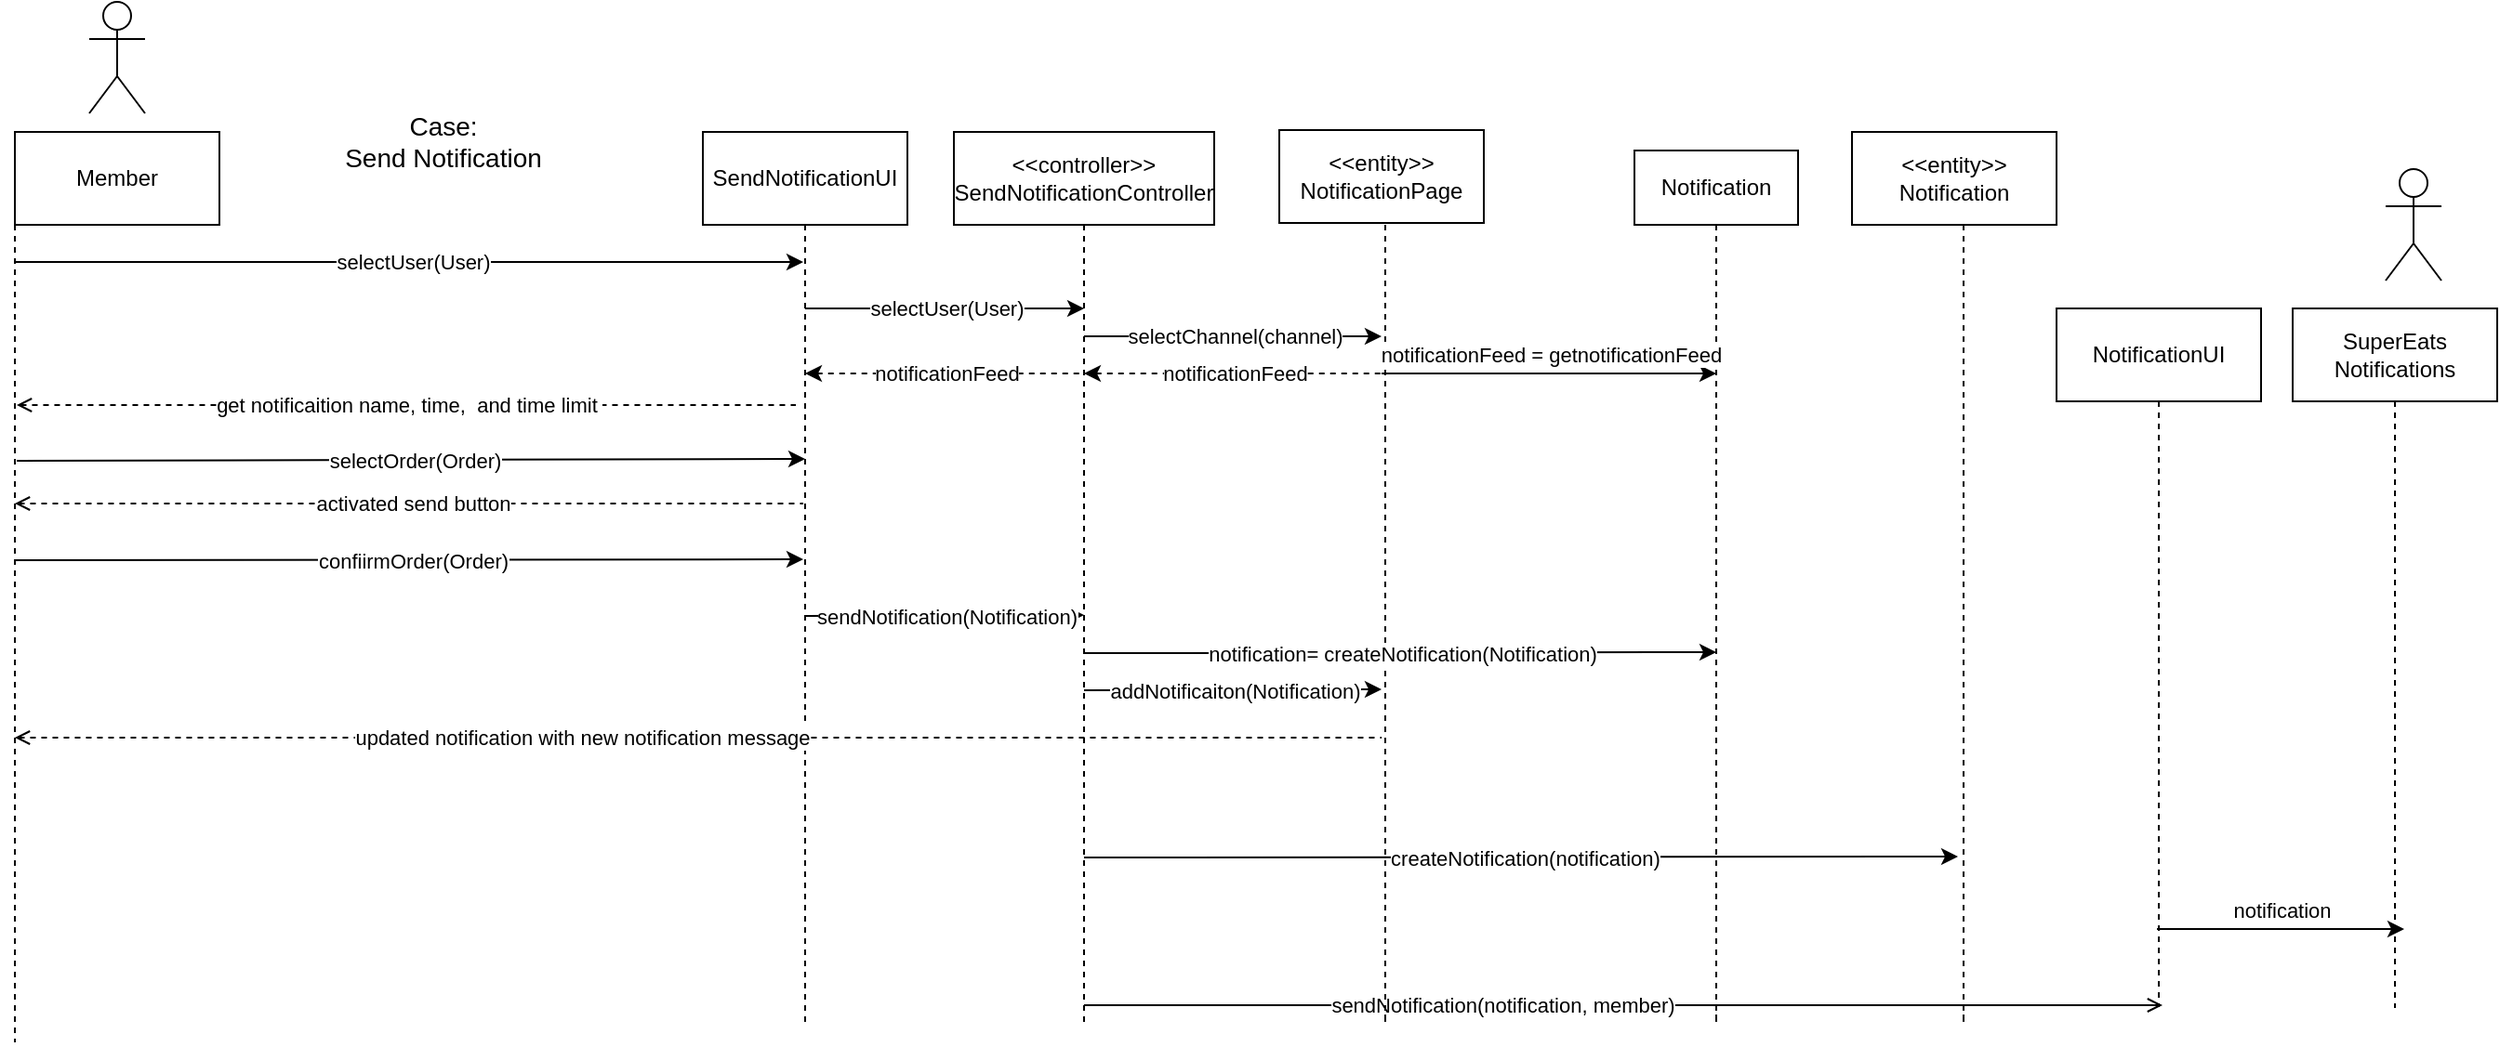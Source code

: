 <mxfile version="21.8.2" type="device" pages="6">
  <diagram name="Notifications" id="BUdD_qabjN34x75MqszJ">
    <mxGraphModel dx="1178" dy="628" grid="1" gridSize="10" guides="1" tooltips="1" connect="1" arrows="1" fold="1" page="1" pageScale="1" pageWidth="850" pageHeight="1100" math="0" shadow="0">
      <root>
        <mxCell id="0" />
        <mxCell id="1" parent="0" />
        <mxCell id="46msuWb730JVjnmSOR4C-48" value="Member" style="html=1;whiteSpace=wrap;" vertex="1" parent="1">
          <mxGeometry x="75" y="120" width="110" height="50" as="geometry" />
        </mxCell>
        <mxCell id="46msuWb730JVjnmSOR4C-49" style="edgeStyle=orthogonalEdgeStyle;rounded=0;orthogonalLoop=1;jettySize=auto;html=1;endArrow=none;endFill=0;dashed=1;" edge="1" parent="1" source="46msuWb730JVjnmSOR4C-50">
          <mxGeometry relative="1" as="geometry">
            <mxPoint x="500" y="600" as="targetPoint" />
            <Array as="points">
              <mxPoint x="500" y="600" />
            </Array>
          </mxGeometry>
        </mxCell>
        <mxCell id="46msuWb730JVjnmSOR4C-50" value="SendNotificationUI" style="html=1;whiteSpace=wrap;" vertex="1" parent="1">
          <mxGeometry x="445" y="120" width="110" height="50" as="geometry" />
        </mxCell>
        <mxCell id="46msuWb730JVjnmSOR4C-51" value="" style="shape=umlActor;verticalLabelPosition=bottom;verticalAlign=top;html=1;" vertex="1" parent="1">
          <mxGeometry x="115" y="50" width="30" height="60" as="geometry" />
        </mxCell>
        <mxCell id="46msuWb730JVjnmSOR4C-52" style="edgeStyle=orthogonalEdgeStyle;rounded=0;orthogonalLoop=1;jettySize=auto;html=1;exitX=0;exitY=1;exitDx=0;exitDy=0;endArrow=none;endFill=0;dashed=1;" edge="1" parent="1" source="46msuWb730JVjnmSOR4C-48">
          <mxGeometry relative="1" as="geometry">
            <mxPoint x="75" y="610" as="targetPoint" />
            <Array as="points">
              <mxPoint x="75" y="450" />
              <mxPoint x="75" y="450" />
            </Array>
          </mxGeometry>
        </mxCell>
        <mxCell id="46msuWb730JVjnmSOR4C-53" value="" style="endArrow=classic;html=1;rounded=0;" edge="1" parent="1">
          <mxGeometry width="50" height="50" relative="1" as="geometry">
            <mxPoint x="75" y="190" as="sourcePoint" />
            <mxPoint x="499" y="190" as="targetPoint" />
          </mxGeometry>
        </mxCell>
        <mxCell id="46msuWb730JVjnmSOR4C-54" value="selectUser(User)" style="edgeLabel;html=1;align=center;verticalAlign=middle;resizable=0;points=[];" vertex="1" connectable="0" parent="46msuWb730JVjnmSOR4C-53">
          <mxGeometry x="0.006" relative="1" as="geometry">
            <mxPoint as="offset" />
          </mxGeometry>
        </mxCell>
        <mxCell id="46msuWb730JVjnmSOR4C-55" value="" style="endArrow=none;html=1;rounded=0;startArrow=open;startFill=0;endFill=0;dashed=1;" edge="1" parent="1">
          <mxGeometry width="50" height="50" relative="1" as="geometry">
            <mxPoint x="76" y="267" as="sourcePoint" />
            <mxPoint x="495" y="267" as="targetPoint" />
          </mxGeometry>
        </mxCell>
        <mxCell id="46msuWb730JVjnmSOR4C-56" value="get notificaition name, time,&amp;nbsp; and time limit&amp;nbsp;" style="edgeLabel;html=1;align=center;verticalAlign=middle;resizable=0;points=[];" vertex="1" connectable="0" parent="46msuWb730JVjnmSOR4C-55">
          <mxGeometry x="0.006" relative="1" as="geometry">
            <mxPoint as="offset" />
          </mxGeometry>
        </mxCell>
        <mxCell id="46msuWb730JVjnmSOR4C-57" value="" style="endArrow=classic;html=1;rounded=0;" edge="1" parent="1">
          <mxGeometry width="50" height="50" relative="1" as="geometry">
            <mxPoint x="76" y="297" as="sourcePoint" />
            <mxPoint x="500" y="296" as="targetPoint" />
          </mxGeometry>
        </mxCell>
        <mxCell id="46msuWb730JVjnmSOR4C-58" value="selectOrder(Order)" style="edgeLabel;html=1;align=center;verticalAlign=middle;resizable=0;points=[];" vertex="1" connectable="0" parent="46msuWb730JVjnmSOR4C-57">
          <mxGeometry x="0.006" relative="1" as="geometry">
            <mxPoint as="offset" />
          </mxGeometry>
        </mxCell>
        <mxCell id="46msuWb730JVjnmSOR4C-59" value="" style="endArrow=none;html=1;rounded=0;startArrow=open;startFill=0;endFill=0;dashed=1;" edge="1" parent="1">
          <mxGeometry width="50" height="50" relative="1" as="geometry">
            <mxPoint x="75" y="320" as="sourcePoint" />
            <mxPoint x="499" y="320" as="targetPoint" />
          </mxGeometry>
        </mxCell>
        <mxCell id="46msuWb730JVjnmSOR4C-60" value="activated send button" style="edgeLabel;html=1;align=center;verticalAlign=middle;resizable=0;points=[];" vertex="1" connectable="0" parent="46msuWb730JVjnmSOR4C-59">
          <mxGeometry x="0.006" relative="1" as="geometry">
            <mxPoint as="offset" />
          </mxGeometry>
        </mxCell>
        <mxCell id="46msuWb730JVjnmSOR4C-61" value="" style="endArrow=classic;html=1;rounded=0;" edge="1" parent="1">
          <mxGeometry width="50" height="50" relative="1" as="geometry">
            <mxPoint x="75" y="350.52" as="sourcePoint" />
            <mxPoint x="499" y="350" as="targetPoint" />
          </mxGeometry>
        </mxCell>
        <mxCell id="46msuWb730JVjnmSOR4C-62" value="confiirmOrder(Order)" style="edgeLabel;html=1;align=center;verticalAlign=middle;resizable=0;points=[];" vertex="1" connectable="0" parent="46msuWb730JVjnmSOR4C-61">
          <mxGeometry x="0.006" relative="1" as="geometry">
            <mxPoint as="offset" />
          </mxGeometry>
        </mxCell>
        <mxCell id="46msuWb730JVjnmSOR4C-63" value="" style="endArrow=none;html=1;rounded=0;startArrow=open;startFill=0;endFill=0;dashed=1;" edge="1" parent="1">
          <mxGeometry width="50" height="50" relative="1" as="geometry">
            <mxPoint x="75" y="446" as="sourcePoint" />
            <mxPoint x="810" y="446" as="targetPoint" />
          </mxGeometry>
        </mxCell>
        <mxCell id="46msuWb730JVjnmSOR4C-64" value="updated notification with new notification message" style="edgeLabel;html=1;align=center;verticalAlign=middle;resizable=0;points=[];" vertex="1" connectable="0" parent="46msuWb730JVjnmSOR4C-63">
          <mxGeometry x="0.006" relative="1" as="geometry">
            <mxPoint x="-65" as="offset" />
          </mxGeometry>
        </mxCell>
        <mxCell id="46msuWb730JVjnmSOR4C-65" value="" style="endArrow=open;html=1;strokeWidth=1;rounded=0;endFill=0;" edge="1" parent="1">
          <mxGeometry width="50" height="50" relative="1" as="geometry">
            <mxPoint x="650" y="590" as="sourcePoint" />
            <mxPoint x="1230" y="590" as="targetPoint" />
          </mxGeometry>
        </mxCell>
        <mxCell id="46msuWb730JVjnmSOR4C-66" value="sendNotification(notification, member)" style="edgeLabel;html=1;align=center;verticalAlign=middle;resizable=0;points=[];" vertex="1" connectable="0" parent="46msuWb730JVjnmSOR4C-65">
          <mxGeometry x="-0.171" y="-1" relative="1" as="geometry">
            <mxPoint x="-16" y="-1" as="offset" />
          </mxGeometry>
        </mxCell>
        <mxCell id="46msuWb730JVjnmSOR4C-67" style="edgeStyle=orthogonalEdgeStyle;rounded=0;orthogonalLoop=1;jettySize=auto;html=1;dashed=1;endArrow=none;endFill=0;" edge="1" parent="1" source="46msuWb730JVjnmSOR4C-68">
          <mxGeometry relative="1" as="geometry">
            <mxPoint x="1228" y="591" as="targetPoint" />
          </mxGeometry>
        </mxCell>
        <mxCell id="46msuWb730JVjnmSOR4C-68" value="NotificationUI" style="html=1;whiteSpace=wrap;" vertex="1" parent="1">
          <mxGeometry x="1173" y="215" width="110" height="50" as="geometry" />
        </mxCell>
        <mxCell id="46msuWb730JVjnmSOR4C-69" value="&lt;font style=&quot;font-size: 14px;&quot;&gt;Case:&lt;br&gt;Send Notification&lt;/font&gt;" style="text;html=1;align=center;verticalAlign=middle;resizable=0;points=[];autosize=1;strokeColor=none;fillColor=none;" vertex="1" parent="1">
          <mxGeometry x="240" y="100" width="130" height="50" as="geometry" />
        </mxCell>
        <mxCell id="46msuWb730JVjnmSOR4C-70" style="edgeStyle=orthogonalEdgeStyle;rounded=0;orthogonalLoop=1;jettySize=auto;html=1;endArrow=none;endFill=0;dashed=1;" edge="1" parent="1" source="46msuWb730JVjnmSOR4C-71">
          <mxGeometry relative="1" as="geometry">
            <mxPoint x="650" y="600" as="targetPoint" />
            <Array as="points">
              <mxPoint x="650" y="600" />
            </Array>
          </mxGeometry>
        </mxCell>
        <mxCell id="46msuWb730JVjnmSOR4C-71" value="&amp;lt;&amp;lt;controller&amp;gt;&amp;gt;&lt;br&gt;SendNotificationController" style="html=1;whiteSpace=wrap;" vertex="1" parent="1">
          <mxGeometry x="580" y="120" width="140" height="50" as="geometry" />
        </mxCell>
        <mxCell id="46msuWb730JVjnmSOR4C-72" style="edgeStyle=orthogonalEdgeStyle;rounded=0;orthogonalLoop=1;jettySize=auto;html=1;endArrow=none;endFill=0;dashed=1;" edge="1" parent="1">
          <mxGeometry relative="1" as="geometry">
            <mxPoint x="990" y="590" as="targetPoint" />
            <Array as="points">
              <mxPoint x="990" y="600" />
            </Array>
            <mxPoint x="990" y="170.0" as="sourcePoint" />
          </mxGeometry>
        </mxCell>
        <mxCell id="46msuWb730JVjnmSOR4C-73" value="Notification" style="html=1;whiteSpace=wrap;" vertex="1" parent="1">
          <mxGeometry x="946" y="130" width="88" height="40" as="geometry" />
        </mxCell>
        <mxCell id="46msuWb730JVjnmSOR4C-74" style="edgeStyle=orthogonalEdgeStyle;rounded=0;orthogonalLoop=1;jettySize=auto;html=1;endArrow=none;endFill=0;dashed=1;" edge="1" parent="1">
          <mxGeometry relative="1" as="geometry">
            <mxPoint x="1123" y="590" as="targetPoint" />
            <Array as="points">
              <mxPoint x="1123" y="600" />
            </Array>
            <mxPoint x="1123" y="170.0" as="sourcePoint" />
          </mxGeometry>
        </mxCell>
        <mxCell id="46msuWb730JVjnmSOR4C-75" value="&amp;lt;&amp;lt;entity&amp;gt;&amp;gt;&lt;br&gt;Notification" style="html=1;whiteSpace=wrap;" vertex="1" parent="1">
          <mxGeometry x="1063" y="120" width="110" height="50" as="geometry" />
        </mxCell>
        <mxCell id="46msuWb730JVjnmSOR4C-76" style="edgeStyle=orthogonalEdgeStyle;rounded=0;orthogonalLoop=1;jettySize=auto;html=1;endArrow=none;endFill=0;dashed=1;" edge="1" parent="1">
          <mxGeometry relative="1" as="geometry">
            <mxPoint x="812" y="590" as="targetPoint" />
            <Array as="points">
              <mxPoint x="812" y="600" />
            </Array>
            <mxPoint x="812" y="170.0" as="sourcePoint" />
          </mxGeometry>
        </mxCell>
        <mxCell id="46msuWb730JVjnmSOR4C-77" value="&amp;lt;&amp;lt;entity&amp;gt;&amp;gt;&lt;br&gt;NotificationPage" style="html=1;whiteSpace=wrap;" vertex="1" parent="1">
          <mxGeometry x="755" y="119" width="110" height="50" as="geometry" />
        </mxCell>
        <mxCell id="46msuWb730JVjnmSOR4C-78" value="" style="endArrow=classic;html=1;rounded=0;" edge="1" parent="1">
          <mxGeometry width="50" height="50" relative="1" as="geometry">
            <mxPoint x="500" y="215" as="sourcePoint" />
            <mxPoint x="650" y="215" as="targetPoint" />
          </mxGeometry>
        </mxCell>
        <mxCell id="46msuWb730JVjnmSOR4C-79" value="selectUser(User)" style="edgeLabel;html=1;align=center;verticalAlign=middle;resizable=0;points=[];" vertex="1" connectable="0" parent="46msuWb730JVjnmSOR4C-78">
          <mxGeometry x="0.006" relative="1" as="geometry">
            <mxPoint as="offset" />
          </mxGeometry>
        </mxCell>
        <mxCell id="46msuWb730JVjnmSOR4C-80" value="" style="endArrow=classic;html=1;rounded=0;" edge="1" parent="1">
          <mxGeometry width="50" height="50" relative="1" as="geometry">
            <mxPoint x="650" y="230" as="sourcePoint" />
            <mxPoint x="810" y="230" as="targetPoint" />
          </mxGeometry>
        </mxCell>
        <mxCell id="46msuWb730JVjnmSOR4C-81" value="selectChannel(channel)" style="edgeLabel;html=1;align=center;verticalAlign=middle;resizable=0;points=[];" vertex="1" connectable="0" parent="46msuWb730JVjnmSOR4C-80">
          <mxGeometry x="0.006" relative="1" as="geometry">
            <mxPoint as="offset" />
          </mxGeometry>
        </mxCell>
        <mxCell id="46msuWb730JVjnmSOR4C-82" value="" style="endArrow=classic;html=1;rounded=0;" edge="1" parent="1">
          <mxGeometry width="50" height="50" relative="1" as="geometry">
            <mxPoint x="810" y="250" as="sourcePoint" />
            <mxPoint x="990" y="250" as="targetPoint" />
          </mxGeometry>
        </mxCell>
        <mxCell id="46msuWb730JVjnmSOR4C-83" value="notificationFeed = getnotificationFeed" style="edgeLabel;html=1;align=center;verticalAlign=middle;resizable=0;points=[];" vertex="1" connectable="0" parent="46msuWb730JVjnmSOR4C-82">
          <mxGeometry x="0.006" relative="1" as="geometry">
            <mxPoint y="-10" as="offset" />
          </mxGeometry>
        </mxCell>
        <mxCell id="46msuWb730JVjnmSOR4C-84" value="" style="endArrow=none;html=1;rounded=0;startArrow=classic;startFill=1;endFill=0;dashed=1;" edge="1" parent="1">
          <mxGeometry width="50" height="50" relative="1" as="geometry">
            <mxPoint x="650" y="250" as="sourcePoint" />
            <mxPoint x="810" y="250" as="targetPoint" />
          </mxGeometry>
        </mxCell>
        <mxCell id="46msuWb730JVjnmSOR4C-85" value="notificationFeed" style="edgeLabel;html=1;align=center;verticalAlign=middle;resizable=0;points=[];" vertex="1" connectable="0" parent="46msuWb730JVjnmSOR4C-84">
          <mxGeometry x="0.006" relative="1" as="geometry">
            <mxPoint as="offset" />
          </mxGeometry>
        </mxCell>
        <mxCell id="46msuWb730JVjnmSOR4C-86" value="" style="endArrow=none;html=1;rounded=0;startArrow=classic;startFill=1;endFill=0;dashed=1;" edge="1" parent="1">
          <mxGeometry width="50" height="50" relative="1" as="geometry">
            <mxPoint x="500" y="250" as="sourcePoint" />
            <mxPoint x="650" y="250" as="targetPoint" />
          </mxGeometry>
        </mxCell>
        <mxCell id="46msuWb730JVjnmSOR4C-87" value="notificationFeed" style="edgeLabel;html=1;align=center;verticalAlign=middle;resizable=0;points=[];" vertex="1" connectable="0" parent="46msuWb730JVjnmSOR4C-86">
          <mxGeometry x="0.006" relative="1" as="geometry">
            <mxPoint as="offset" />
          </mxGeometry>
        </mxCell>
        <mxCell id="46msuWb730JVjnmSOR4C-88" value="" style="endArrow=classic;html=1;rounded=0;" edge="1" parent="1">
          <mxGeometry width="50" height="50" relative="1" as="geometry">
            <mxPoint x="500" y="380.52" as="sourcePoint" />
            <mxPoint x="650" y="380" as="targetPoint" />
          </mxGeometry>
        </mxCell>
        <mxCell id="46msuWb730JVjnmSOR4C-89" value="sendNotification(Notification)" style="edgeLabel;html=1;align=center;verticalAlign=middle;resizable=0;points=[];" vertex="1" connectable="0" parent="46msuWb730JVjnmSOR4C-88">
          <mxGeometry x="0.006" relative="1" as="geometry">
            <mxPoint as="offset" />
          </mxGeometry>
        </mxCell>
        <mxCell id="46msuWb730JVjnmSOR4C-90" value="" style="endArrow=classic;html=1;rounded=0;" edge="1" parent="1">
          <mxGeometry width="50" height="50" relative="1" as="geometry">
            <mxPoint x="650" y="400.52" as="sourcePoint" />
            <mxPoint x="990" y="400" as="targetPoint" />
          </mxGeometry>
        </mxCell>
        <mxCell id="46msuWb730JVjnmSOR4C-91" value="notification= createNotification(Notification)" style="edgeLabel;html=1;align=center;verticalAlign=middle;resizable=0;points=[];" vertex="1" connectable="0" parent="46msuWb730JVjnmSOR4C-90">
          <mxGeometry x="0.006" relative="1" as="geometry">
            <mxPoint as="offset" />
          </mxGeometry>
        </mxCell>
        <mxCell id="46msuWb730JVjnmSOR4C-92" value="" style="endArrow=classic;html=1;rounded=0;" edge="1" parent="1">
          <mxGeometry width="50" height="50" relative="1" as="geometry">
            <mxPoint x="650" y="420.52" as="sourcePoint" />
            <mxPoint x="810" y="420" as="targetPoint" />
          </mxGeometry>
        </mxCell>
        <mxCell id="46msuWb730JVjnmSOR4C-93" value="addNotificaiton(Notification)" style="edgeLabel;html=1;align=center;verticalAlign=middle;resizable=0;points=[];" vertex="1" connectable="0" parent="46msuWb730JVjnmSOR4C-92">
          <mxGeometry x="0.006" relative="1" as="geometry">
            <mxPoint as="offset" />
          </mxGeometry>
        </mxCell>
        <mxCell id="46msuWb730JVjnmSOR4C-94" value="" style="endArrow=classic;html=1;rounded=0;" edge="1" parent="1">
          <mxGeometry width="50" height="50" relative="1" as="geometry">
            <mxPoint x="650" y="510.52" as="sourcePoint" />
            <mxPoint x="1120" y="510" as="targetPoint" />
          </mxGeometry>
        </mxCell>
        <mxCell id="46msuWb730JVjnmSOR4C-95" value="createNotification(notification)" style="edgeLabel;html=1;align=center;verticalAlign=middle;resizable=0;points=[];" vertex="1" connectable="0" parent="46msuWb730JVjnmSOR4C-94">
          <mxGeometry x="0.006" relative="1" as="geometry">
            <mxPoint as="offset" />
          </mxGeometry>
        </mxCell>
        <mxCell id="46msuWb730JVjnmSOR4C-98" value="" style="shape=umlActor;verticalLabelPosition=bottom;verticalAlign=top;html=1;outlineConnect=0;" vertex="1" parent="1">
          <mxGeometry x="1350" y="140" width="30" height="60" as="geometry" />
        </mxCell>
        <mxCell id="46msuWb730JVjnmSOR4C-99" style="edgeStyle=orthogonalEdgeStyle;rounded=0;orthogonalLoop=1;jettySize=auto;html=1;dashed=1;endArrow=none;endFill=0;" edge="1" parent="1" source="46msuWb730JVjnmSOR4C-100">
          <mxGeometry relative="1" as="geometry">
            <mxPoint x="1355" y="591.481" as="targetPoint" />
          </mxGeometry>
        </mxCell>
        <mxCell id="46msuWb730JVjnmSOR4C-100" value="SuperEats Notifications" style="html=1;whiteSpace=wrap;" vertex="1" parent="1">
          <mxGeometry x="1300" y="215" width="110" height="50" as="geometry" />
        </mxCell>
        <mxCell id="46msuWb730JVjnmSOR4C-101" value="" style="endArrow=classic;html=1;rounded=0;" edge="1" parent="1">
          <mxGeometry width="50" height="50" relative="1" as="geometry">
            <mxPoint x="1227" y="549" as="sourcePoint" />
            <mxPoint x="1360" y="549" as="targetPoint" />
          </mxGeometry>
        </mxCell>
        <mxCell id="46msuWb730JVjnmSOR4C-102" value="notification" style="edgeLabel;html=1;align=center;verticalAlign=middle;resizable=0;points=[];" vertex="1" connectable="0" parent="46msuWb730JVjnmSOR4C-101">
          <mxGeometry x="0.006" relative="1" as="geometry">
            <mxPoint y="-10" as="offset" />
          </mxGeometry>
        </mxCell>
      </root>
    </mxGraphModel>
  </diagram>
  <diagram id="qCN8LADSY3E66zlJ_elO" name="Order">
    <mxGraphModel dx="1178" dy="628" grid="1" gridSize="10" guides="1" tooltips="1" connect="1" arrows="1" fold="1" page="1" pageScale="1" pageWidth="850" pageHeight="1100" math="0" shadow="0">
      <root>
        <mxCell id="0" />
        <mxCell id="1" parent="0" />
        <mxCell id="ulBuNDBIgfWJJ-5xJcM2-1" value="Member" style="html=1;whiteSpace=wrap;" vertex="1" parent="1">
          <mxGeometry x="75" y="120" width="110" height="50" as="geometry" />
        </mxCell>
        <mxCell id="ulBuNDBIgfWJJ-5xJcM2-2" style="edgeStyle=orthogonalEdgeStyle;rounded=0;orthogonalLoop=1;jettySize=auto;html=1;endArrow=none;endFill=0;dashed=1;" edge="1" parent="1" source="ulBuNDBIgfWJJ-5xJcM2-3">
          <mxGeometry relative="1" as="geometry">
            <mxPoint x="500" y="600" as="targetPoint" />
            <Array as="points">
              <mxPoint x="500" y="600" />
            </Array>
          </mxGeometry>
        </mxCell>
        <mxCell id="ulBuNDBIgfWJJ-5xJcM2-3" value="CreateOrderUI" style="html=1;whiteSpace=wrap;" vertex="1" parent="1">
          <mxGeometry x="445" y="120" width="110" height="50" as="geometry" />
        </mxCell>
        <mxCell id="ulBuNDBIgfWJJ-5xJcM2-4" value="" style="shape=umlActor;verticalLabelPosition=bottom;verticalAlign=top;html=1;" vertex="1" parent="1">
          <mxGeometry x="115" y="50" width="30" height="60" as="geometry" />
        </mxCell>
        <mxCell id="ulBuNDBIgfWJJ-5xJcM2-5" style="edgeStyle=orthogonalEdgeStyle;rounded=0;orthogonalLoop=1;jettySize=auto;html=1;exitX=0;exitY=1;exitDx=0;exitDy=0;endArrow=none;endFill=0;dashed=1;" edge="1" parent="1" source="ulBuNDBIgfWJJ-5xJcM2-1">
          <mxGeometry relative="1" as="geometry">
            <mxPoint x="75" y="610" as="targetPoint" />
            <Array as="points">
              <mxPoint x="75" y="450" />
              <mxPoint x="75" y="450" />
            </Array>
          </mxGeometry>
        </mxCell>
        <mxCell id="ulBuNDBIgfWJJ-5xJcM2-6" value="" style="endArrow=classic;html=1;rounded=0;" edge="1" parent="1">
          <mxGeometry width="50" height="50" relative="1" as="geometry">
            <mxPoint x="75" y="190" as="sourcePoint" />
            <mxPoint x="499" y="190" as="targetPoint" />
          </mxGeometry>
        </mxCell>
        <mxCell id="ulBuNDBIgfWJJ-5xJcM2-7" value="selectOrder(Order)" style="edgeLabel;html=1;align=center;verticalAlign=middle;resizable=0;points=[];" vertex="1" connectable="0" parent="ulBuNDBIgfWJJ-5xJcM2-6">
          <mxGeometry x="0.006" relative="1" as="geometry">
            <mxPoint as="offset" />
          </mxGeometry>
        </mxCell>
        <mxCell id="ulBuNDBIgfWJJ-5xJcM2-8" value="" style="endArrow=none;html=1;rounded=0;startArrow=open;startFill=0;endFill=0;dashed=1;" edge="1" parent="1">
          <mxGeometry width="50" height="50" relative="1" as="geometry">
            <mxPoint x="76" y="267" as="sourcePoint" />
            <mxPoint x="495" y="267" as="targetPoint" />
          </mxGeometry>
        </mxCell>
        <mxCell id="ulBuNDBIgfWJJ-5xJcM2-9" value="Order contents" style="edgeLabel;html=1;align=center;verticalAlign=middle;resizable=0;points=[];" vertex="1" connectable="0" parent="ulBuNDBIgfWJJ-5xJcM2-8">
          <mxGeometry x="0.006" relative="1" as="geometry">
            <mxPoint as="offset" />
          </mxGeometry>
        </mxCell>
        <mxCell id="ulBuNDBIgfWJJ-5xJcM2-10" value="" style="endArrow=classic;html=1;rounded=0;" edge="1" parent="1">
          <mxGeometry width="50" height="50" relative="1" as="geometry">
            <mxPoint x="76" y="297" as="sourcePoint" />
            <mxPoint x="500" y="296" as="targetPoint" />
          </mxGeometry>
        </mxCell>
        <mxCell id="ulBuNDBIgfWJJ-5xJcM2-11" value="generateOrder(Order)" style="edgeLabel;html=1;align=center;verticalAlign=middle;resizable=0;points=[];" vertex="1" connectable="0" parent="ulBuNDBIgfWJJ-5xJcM2-10">
          <mxGeometry x="0.006" relative="1" as="geometry">
            <mxPoint as="offset" />
          </mxGeometry>
        </mxCell>
        <mxCell id="ulBuNDBIgfWJJ-5xJcM2-12" value="" style="endArrow=none;html=1;rounded=0;startArrow=open;startFill=0;endFill=0;dashed=1;" edge="1" parent="1">
          <mxGeometry width="50" height="50" relative="1" as="geometry">
            <mxPoint x="75" y="320" as="sourcePoint" />
            <mxPoint x="499" y="320" as="targetPoint" />
          </mxGeometry>
        </mxCell>
        <mxCell id="ulBuNDBIgfWJJ-5xJcM2-13" value="activated send button" style="edgeLabel;html=1;align=center;verticalAlign=middle;resizable=0;points=[];" vertex="1" connectable="0" parent="ulBuNDBIgfWJJ-5xJcM2-12">
          <mxGeometry x="0.006" relative="1" as="geometry">
            <mxPoint as="offset" />
          </mxGeometry>
        </mxCell>
        <mxCell id="ulBuNDBIgfWJJ-5xJcM2-14" value="" style="endArrow=classic;html=1;rounded=0;" edge="1" parent="1">
          <mxGeometry width="50" height="50" relative="1" as="geometry">
            <mxPoint x="75" y="350.52" as="sourcePoint" />
            <mxPoint x="499" y="350" as="targetPoint" />
          </mxGeometry>
        </mxCell>
        <mxCell id="ulBuNDBIgfWJJ-5xJcM2-15" value="setOrder(Order)" style="edgeLabel;html=1;align=center;verticalAlign=middle;resizable=0;points=[];" vertex="1" connectable="0" parent="ulBuNDBIgfWJJ-5xJcM2-14">
          <mxGeometry x="0.006" relative="1" as="geometry">
            <mxPoint as="offset" />
          </mxGeometry>
        </mxCell>
        <mxCell id="ulBuNDBIgfWJJ-5xJcM2-16" value="" style="endArrow=none;html=1;rounded=0;startArrow=open;startFill=0;endFill=0;dashed=1;" edge="1" parent="1">
          <mxGeometry width="50" height="50" relative="1" as="geometry">
            <mxPoint x="75" y="446" as="sourcePoint" />
            <mxPoint x="810" y="446" as="targetPoint" />
          </mxGeometry>
        </mxCell>
        <mxCell id="ulBuNDBIgfWJJ-5xJcM2-17" value="update order status&amp;nbsp;" style="edgeLabel;html=1;align=center;verticalAlign=middle;resizable=0;points=[];" vertex="1" connectable="0" parent="ulBuNDBIgfWJJ-5xJcM2-16">
          <mxGeometry x="0.006" relative="1" as="geometry">
            <mxPoint x="-65" as="offset" />
          </mxGeometry>
        </mxCell>
        <mxCell id="ulBuNDBIgfWJJ-5xJcM2-18" value="" style="endArrow=open;html=1;strokeWidth=1;rounded=0;endFill=0;" edge="1" parent="1">
          <mxGeometry width="50" height="50" relative="1" as="geometry">
            <mxPoint x="650" y="590" as="sourcePoint" />
            <mxPoint x="1230" y="590" as="targetPoint" />
          </mxGeometry>
        </mxCell>
        <mxCell id="ulBuNDBIgfWJJ-5xJcM2-19" value="sendNotification(notification, order)" style="edgeLabel;html=1;align=center;verticalAlign=middle;resizable=0;points=[];" vertex="1" connectable="0" parent="ulBuNDBIgfWJJ-5xJcM2-18">
          <mxGeometry x="-0.171" y="-1" relative="1" as="geometry">
            <mxPoint x="-16" y="-1" as="offset" />
          </mxGeometry>
        </mxCell>
        <mxCell id="ulBuNDBIgfWJJ-5xJcM2-20" style="edgeStyle=orthogonalEdgeStyle;rounded=0;orthogonalLoop=1;jettySize=auto;html=1;dashed=1;endArrow=none;endFill=0;" edge="1" parent="1" source="ulBuNDBIgfWJJ-5xJcM2-21">
          <mxGeometry relative="1" as="geometry">
            <mxPoint x="1228" y="591" as="targetPoint" />
          </mxGeometry>
        </mxCell>
        <mxCell id="ulBuNDBIgfWJJ-5xJcM2-21" value="OrderUI" style="html=1;whiteSpace=wrap;" vertex="1" parent="1">
          <mxGeometry x="1173" y="215" width="110" height="50" as="geometry" />
        </mxCell>
        <mxCell id="ulBuNDBIgfWJJ-5xJcM2-22" value="&lt;font style=&quot;font-size: 14px;&quot;&gt;Case:&lt;br&gt;Send Order&lt;/font&gt;" style="text;html=1;align=center;verticalAlign=middle;resizable=0;points=[];autosize=1;strokeColor=none;fillColor=none;" vertex="1" parent="1">
          <mxGeometry x="255" y="100" width="100" height="50" as="geometry" />
        </mxCell>
        <mxCell id="ulBuNDBIgfWJJ-5xJcM2-23" style="edgeStyle=orthogonalEdgeStyle;rounded=0;orthogonalLoop=1;jettySize=auto;html=1;endArrow=none;endFill=0;dashed=1;" edge="1" parent="1" source="ulBuNDBIgfWJJ-5xJcM2-24">
          <mxGeometry relative="1" as="geometry">
            <mxPoint x="650" y="600" as="targetPoint" />
            <Array as="points">
              <mxPoint x="650" y="600" />
            </Array>
          </mxGeometry>
        </mxCell>
        <mxCell id="ulBuNDBIgfWJJ-5xJcM2-24" value="&amp;lt;&amp;lt;controller&amp;gt;&amp;gt;&lt;br&gt;getOrderID" style="html=1;whiteSpace=wrap;" vertex="1" parent="1">
          <mxGeometry x="580" y="120" width="140" height="50" as="geometry" />
        </mxCell>
        <mxCell id="ulBuNDBIgfWJJ-5xJcM2-25" style="edgeStyle=orthogonalEdgeStyle;rounded=0;orthogonalLoop=1;jettySize=auto;html=1;endArrow=none;endFill=0;dashed=1;" edge="1" parent="1">
          <mxGeometry relative="1" as="geometry">
            <mxPoint x="990" y="590" as="targetPoint" />
            <Array as="points">
              <mxPoint x="990" y="600" />
            </Array>
            <mxPoint x="990" y="170.0" as="sourcePoint" />
          </mxGeometry>
        </mxCell>
        <mxCell id="ulBuNDBIgfWJJ-5xJcM2-26" value="&amp;lt;&amp;lt;entity&amp;gt;&amp;gt;&lt;br&gt;OrderMessage" style="html=1;whiteSpace=wrap;" vertex="1" parent="1">
          <mxGeometry x="946" y="130" width="88" height="40" as="geometry" />
        </mxCell>
        <mxCell id="ulBuNDBIgfWJJ-5xJcM2-27" style="edgeStyle=orthogonalEdgeStyle;rounded=0;orthogonalLoop=1;jettySize=auto;html=1;endArrow=none;endFill=0;dashed=1;" edge="1" parent="1">
          <mxGeometry relative="1" as="geometry">
            <mxPoint x="1123" y="590" as="targetPoint" />
            <Array as="points">
              <mxPoint x="1123" y="600" />
            </Array>
            <mxPoint x="1123" y="170.0" as="sourcePoint" />
          </mxGeometry>
        </mxCell>
        <mxCell id="ulBuNDBIgfWJJ-5xJcM2-28" value="&amp;lt;&amp;lt;entity&amp;gt;&amp;gt;&lt;br&gt;Notification" style="html=1;whiteSpace=wrap;" vertex="1" parent="1">
          <mxGeometry x="1063" y="120" width="110" height="50" as="geometry" />
        </mxCell>
        <mxCell id="ulBuNDBIgfWJJ-5xJcM2-29" style="edgeStyle=orthogonalEdgeStyle;rounded=0;orthogonalLoop=1;jettySize=auto;html=1;endArrow=none;endFill=0;dashed=1;" edge="1" parent="1">
          <mxGeometry relative="1" as="geometry">
            <mxPoint x="812" y="590" as="targetPoint" />
            <Array as="points">
              <mxPoint x="812" y="600" />
            </Array>
            <mxPoint x="812" y="170.0" as="sourcePoint" />
          </mxGeometry>
        </mxCell>
        <mxCell id="ulBuNDBIgfWJJ-5xJcM2-30" value="&amp;lt;&amp;lt;entity&amp;gt;&amp;gt;&lt;br&gt;Order Status" style="html=1;whiteSpace=wrap;" vertex="1" parent="1">
          <mxGeometry x="755" y="119" width="110" height="50" as="geometry" />
        </mxCell>
        <mxCell id="ulBuNDBIgfWJJ-5xJcM2-31" value="" style="endArrow=classic;html=1;rounded=0;" edge="1" parent="1">
          <mxGeometry width="50" height="50" relative="1" as="geometry">
            <mxPoint x="500" y="215" as="sourcePoint" />
            <mxPoint x="650" y="215" as="targetPoint" />
          </mxGeometry>
        </mxCell>
        <mxCell id="ulBuNDBIgfWJJ-5xJcM2-32" value="getOrderID(Order)" style="edgeLabel;html=1;align=center;verticalAlign=middle;resizable=0;points=[];" vertex="1" connectable="0" parent="ulBuNDBIgfWJJ-5xJcM2-31">
          <mxGeometry x="0.006" relative="1" as="geometry">
            <mxPoint as="offset" />
          </mxGeometry>
        </mxCell>
        <mxCell id="ulBuNDBIgfWJJ-5xJcM2-33" value="" style="endArrow=classic;html=1;rounded=0;" edge="1" parent="1">
          <mxGeometry width="50" height="50" relative="1" as="geometry">
            <mxPoint x="650" y="230" as="sourcePoint" />
            <mxPoint x="810" y="230" as="targetPoint" />
          </mxGeometry>
        </mxCell>
        <mxCell id="ulBuNDBIgfWJJ-5xJcM2-34" value="selectChannel(channel)" style="edgeLabel;html=1;align=center;verticalAlign=middle;resizable=0;points=[];" vertex="1" connectable="0" parent="ulBuNDBIgfWJJ-5xJcM2-33">
          <mxGeometry x="0.006" relative="1" as="geometry">
            <mxPoint as="offset" />
          </mxGeometry>
        </mxCell>
        <mxCell id="ulBuNDBIgfWJJ-5xJcM2-35" value="" style="endArrow=classic;html=1;rounded=0;" edge="1" parent="1">
          <mxGeometry width="50" height="50" relative="1" as="geometry">
            <mxPoint x="810" y="250" as="sourcePoint" />
            <mxPoint x="990" y="250" as="targetPoint" />
          </mxGeometry>
        </mxCell>
        <mxCell id="ulBuNDBIgfWJJ-5xJcM2-36" value="OrderMessage= getOrderMessage" style="edgeLabel;html=1;align=center;verticalAlign=middle;resizable=0;points=[];" vertex="1" connectable="0" parent="ulBuNDBIgfWJJ-5xJcM2-35">
          <mxGeometry x="0.006" relative="1" as="geometry">
            <mxPoint y="-10" as="offset" />
          </mxGeometry>
        </mxCell>
        <mxCell id="ulBuNDBIgfWJJ-5xJcM2-37" value="" style="endArrow=none;html=1;rounded=0;startArrow=classic;startFill=1;endFill=0;dashed=1;" edge="1" parent="1">
          <mxGeometry width="50" height="50" relative="1" as="geometry">
            <mxPoint x="650" y="250" as="sourcePoint" />
            <mxPoint x="810" y="250" as="targetPoint" />
          </mxGeometry>
        </mxCell>
        <mxCell id="ulBuNDBIgfWJJ-5xJcM2-38" value="OrderMessage" style="edgeLabel;html=1;align=center;verticalAlign=middle;resizable=0;points=[];" vertex="1" connectable="0" parent="ulBuNDBIgfWJJ-5xJcM2-37">
          <mxGeometry x="0.006" relative="1" as="geometry">
            <mxPoint as="offset" />
          </mxGeometry>
        </mxCell>
        <mxCell id="ulBuNDBIgfWJJ-5xJcM2-39" value="" style="endArrow=none;html=1;rounded=0;startArrow=classic;startFill=1;endFill=0;dashed=1;" edge="1" parent="1">
          <mxGeometry width="50" height="50" relative="1" as="geometry">
            <mxPoint x="500" y="250" as="sourcePoint" />
            <mxPoint x="650" y="250" as="targetPoint" />
          </mxGeometry>
        </mxCell>
        <mxCell id="ulBuNDBIgfWJJ-5xJcM2-40" value="OrderMessage" style="edgeLabel;html=1;align=center;verticalAlign=middle;resizable=0;points=[];" vertex="1" connectable="0" parent="ulBuNDBIgfWJJ-5xJcM2-39">
          <mxGeometry x="0.006" relative="1" as="geometry">
            <mxPoint as="offset" />
          </mxGeometry>
        </mxCell>
        <mxCell id="ulBuNDBIgfWJJ-5xJcM2-41" value="" style="endArrow=classic;html=1;rounded=0;" edge="1" parent="1">
          <mxGeometry width="50" height="50" relative="1" as="geometry">
            <mxPoint x="500" y="380.52" as="sourcePoint" />
            <mxPoint x="650" y="380" as="targetPoint" />
          </mxGeometry>
        </mxCell>
        <mxCell id="ulBuNDBIgfWJJ-5xJcM2-42" value="sendOrderContents(Order)" style="edgeLabel;html=1;align=center;verticalAlign=middle;resizable=0;points=[];" vertex="1" connectable="0" parent="ulBuNDBIgfWJJ-5xJcM2-41">
          <mxGeometry x="0.006" relative="1" as="geometry">
            <mxPoint as="offset" />
          </mxGeometry>
        </mxCell>
        <mxCell id="ulBuNDBIgfWJJ-5xJcM2-43" value="" style="endArrow=classic;html=1;rounded=0;" edge="1" parent="1">
          <mxGeometry width="50" height="50" relative="1" as="geometry">
            <mxPoint x="650" y="400.52" as="sourcePoint" />
            <mxPoint x="990" y="400" as="targetPoint" />
          </mxGeometry>
        </mxCell>
        <mxCell id="ulBuNDBIgfWJJ-5xJcM2-44" value="OrderMessage = createOrderMessage" style="edgeLabel;html=1;align=center;verticalAlign=middle;resizable=0;points=[];" vertex="1" connectable="0" parent="ulBuNDBIgfWJJ-5xJcM2-43">
          <mxGeometry x="0.006" relative="1" as="geometry">
            <mxPoint as="offset" />
          </mxGeometry>
        </mxCell>
        <mxCell id="ulBuNDBIgfWJJ-5xJcM2-47" value="" style="endArrow=classic;html=1;rounded=0;" edge="1" parent="1">
          <mxGeometry width="50" height="50" relative="1" as="geometry">
            <mxPoint x="650" y="510.52" as="sourcePoint" />
            <mxPoint x="1120" y="510" as="targetPoint" />
          </mxGeometry>
        </mxCell>
        <mxCell id="ulBuNDBIgfWJJ-5xJcM2-48" value="createNotification(notification)" style="edgeLabel;html=1;align=center;verticalAlign=middle;resizable=0;points=[];" vertex="1" connectable="0" parent="ulBuNDBIgfWJJ-5xJcM2-47">
          <mxGeometry x="0.006" relative="1" as="geometry">
            <mxPoint as="offset" />
          </mxGeometry>
        </mxCell>
        <mxCell id="ulBuNDBIgfWJJ-5xJcM2-51" value="" style="shape=umlActor;verticalLabelPosition=bottom;verticalAlign=top;html=1;outlineConnect=0;" vertex="1" parent="1">
          <mxGeometry x="1350" y="140" width="30" height="60" as="geometry" />
        </mxCell>
        <mxCell id="ulBuNDBIgfWJJ-5xJcM2-52" style="edgeStyle=orthogonalEdgeStyle;rounded=0;orthogonalLoop=1;jettySize=auto;html=1;dashed=1;endArrow=none;endFill=0;" edge="1" parent="1" source="ulBuNDBIgfWJJ-5xJcM2-53">
          <mxGeometry relative="1" as="geometry">
            <mxPoint x="1355" y="591.481" as="targetPoint" />
          </mxGeometry>
        </mxCell>
        <mxCell id="ulBuNDBIgfWJJ-5xJcM2-53" value="SuperEatsOrderPage" style="html=1;whiteSpace=wrap;" vertex="1" parent="1">
          <mxGeometry x="1300" y="215" width="130" height="50" as="geometry" />
        </mxCell>
        <mxCell id="ulBuNDBIgfWJJ-5xJcM2-54" value="" style="endArrow=classic;html=1;rounded=0;" edge="1" parent="1">
          <mxGeometry width="50" height="50" relative="1" as="geometry">
            <mxPoint x="1227" y="549" as="sourcePoint" />
            <mxPoint x="1360" y="549" as="targetPoint" />
          </mxGeometry>
        </mxCell>
        <mxCell id="ulBuNDBIgfWJJ-5xJcM2-55" value="notification" style="edgeLabel;html=1;align=center;verticalAlign=middle;resizable=0;points=[];" vertex="1" connectable="0" parent="ulBuNDBIgfWJJ-5xJcM2-54">
          <mxGeometry x="0.006" relative="1" as="geometry">
            <mxPoint y="-10" as="offset" />
          </mxGeometry>
        </mxCell>
      </root>
    </mxGraphModel>
  </diagram>
  <diagram id="p540qwpA0Si2STwq7GZx" name="Search">
    <mxGraphModel dx="1178" dy="628" grid="1" gridSize="10" guides="1" tooltips="1" connect="1" arrows="1" fold="1" page="1" pageScale="1" pageWidth="850" pageHeight="1100" math="0" shadow="0">
      <root>
        <mxCell id="0" />
        <mxCell id="1" parent="0" />
        <mxCell id="sA1DfeJpiTtIdsuiIgHE-1" value="Member" style="html=1;whiteSpace=wrap;" vertex="1" parent="1">
          <mxGeometry x="75" y="120" width="110" height="50" as="geometry" />
        </mxCell>
        <mxCell id="sA1DfeJpiTtIdsuiIgHE-2" style="edgeStyle=orthogonalEdgeStyle;rounded=0;orthogonalLoop=1;jettySize=auto;html=1;endArrow=none;endFill=0;dashed=1;" edge="1" parent="1" source="sA1DfeJpiTtIdsuiIgHE-3">
          <mxGeometry relative="1" as="geometry">
            <mxPoint x="500" y="600" as="targetPoint" />
            <Array as="points">
              <mxPoint x="500" y="600" />
            </Array>
          </mxGeometry>
        </mxCell>
        <mxCell id="sA1DfeJpiTtIdsuiIgHE-3" value="getSearchResults UI" style="html=1;whiteSpace=wrap;" vertex="1" parent="1">
          <mxGeometry x="445" y="120" width="110" height="50" as="geometry" />
        </mxCell>
        <mxCell id="sA1DfeJpiTtIdsuiIgHE-4" value="" style="shape=umlActor;verticalLabelPosition=bottom;verticalAlign=top;html=1;" vertex="1" parent="1">
          <mxGeometry x="115" y="50" width="30" height="60" as="geometry" />
        </mxCell>
        <mxCell id="sA1DfeJpiTtIdsuiIgHE-5" style="edgeStyle=orthogonalEdgeStyle;rounded=0;orthogonalLoop=1;jettySize=auto;html=1;exitX=0;exitY=1;exitDx=0;exitDy=0;endArrow=none;endFill=0;dashed=1;" edge="1" parent="1" source="sA1DfeJpiTtIdsuiIgHE-1">
          <mxGeometry relative="1" as="geometry">
            <mxPoint x="75" y="610" as="targetPoint" />
            <Array as="points">
              <mxPoint x="75" y="450" />
              <mxPoint x="75" y="450" />
            </Array>
          </mxGeometry>
        </mxCell>
        <mxCell id="sA1DfeJpiTtIdsuiIgHE-6" value="" style="endArrow=classic;html=1;rounded=0;" edge="1" parent="1">
          <mxGeometry width="50" height="50" relative="1" as="geometry">
            <mxPoint x="75" y="190" as="sourcePoint" />
            <mxPoint x="499" y="190" as="targetPoint" />
          </mxGeometry>
        </mxCell>
        <mxCell id="sA1DfeJpiTtIdsuiIgHE-7" value="selectSearch(Search)" style="edgeLabel;html=1;align=center;verticalAlign=middle;resizable=0;points=[];" vertex="1" connectable="0" parent="sA1DfeJpiTtIdsuiIgHE-6">
          <mxGeometry x="0.006" relative="1" as="geometry">
            <mxPoint as="offset" />
          </mxGeometry>
        </mxCell>
        <mxCell id="sA1DfeJpiTtIdsuiIgHE-8" value="" style="endArrow=none;html=1;rounded=0;startArrow=open;startFill=0;endFill=0;dashed=1;" edge="1" parent="1">
          <mxGeometry width="50" height="50" relative="1" as="geometry">
            <mxPoint x="76" y="267" as="sourcePoint" />
            <mxPoint x="495" y="267" as="targetPoint" />
          </mxGeometry>
        </mxCell>
        <mxCell id="sA1DfeJpiTtIdsuiIgHE-9" value="food types, distance, delivery services&amp;nbsp;" style="edgeLabel;html=1;align=center;verticalAlign=middle;resizable=0;points=[];" vertex="1" connectable="0" parent="sA1DfeJpiTtIdsuiIgHE-8">
          <mxGeometry x="0.006" relative="1" as="geometry">
            <mxPoint as="offset" />
          </mxGeometry>
        </mxCell>
        <mxCell id="sA1DfeJpiTtIdsuiIgHE-10" value="" style="endArrow=classic;html=1;rounded=0;" edge="1" parent="1">
          <mxGeometry width="50" height="50" relative="1" as="geometry">
            <mxPoint x="76" y="297" as="sourcePoint" />
            <mxPoint x="500" y="296" as="targetPoint" />
          </mxGeometry>
        </mxCell>
        <mxCell id="sA1DfeJpiTtIdsuiIgHE-11" value="enterSearchResults(Search)" style="edgeLabel;html=1;align=center;verticalAlign=middle;resizable=0;points=[];" vertex="1" connectable="0" parent="sA1DfeJpiTtIdsuiIgHE-10">
          <mxGeometry x="0.006" relative="1" as="geometry">
            <mxPoint as="offset" />
          </mxGeometry>
        </mxCell>
        <mxCell id="sA1DfeJpiTtIdsuiIgHE-12" value="" style="endArrow=none;html=1;rounded=0;startArrow=open;startFill=0;endFill=0;dashed=1;" edge="1" parent="1">
          <mxGeometry width="50" height="50" relative="1" as="geometry">
            <mxPoint x="75" y="320" as="sourcePoint" />
            <mxPoint x="499" y="320" as="targetPoint" />
          </mxGeometry>
        </mxCell>
        <mxCell id="sA1DfeJpiTtIdsuiIgHE-13" value="activated send button" style="edgeLabel;html=1;align=center;verticalAlign=middle;resizable=0;points=[];" vertex="1" connectable="0" parent="sA1DfeJpiTtIdsuiIgHE-12">
          <mxGeometry x="0.006" relative="1" as="geometry">
            <mxPoint as="offset" />
          </mxGeometry>
        </mxCell>
        <mxCell id="sA1DfeJpiTtIdsuiIgHE-14" value="" style="endArrow=classic;html=1;rounded=0;" edge="1" parent="1">
          <mxGeometry width="50" height="50" relative="1" as="geometry">
            <mxPoint x="75" y="350.52" as="sourcePoint" />
            <mxPoint x="499" y="350" as="targetPoint" />
          </mxGeometry>
        </mxCell>
        <mxCell id="sA1DfeJpiTtIdsuiIgHE-15" value="sendSearchResults(Search)" style="edgeLabel;html=1;align=center;verticalAlign=middle;resizable=0;points=[];" vertex="1" connectable="0" parent="sA1DfeJpiTtIdsuiIgHE-14">
          <mxGeometry x="0.006" relative="1" as="geometry">
            <mxPoint as="offset" />
          </mxGeometry>
        </mxCell>
        <mxCell id="sA1DfeJpiTtIdsuiIgHE-16" value="" style="endArrow=none;html=1;rounded=0;startArrow=open;startFill=0;endFill=0;dashed=1;" edge="1" parent="1">
          <mxGeometry width="50" height="50" relative="1" as="geometry">
            <mxPoint x="75" y="446" as="sourcePoint" />
            <mxPoint x="810" y="446" as="targetPoint" />
          </mxGeometry>
        </mxCell>
        <mxCell id="sA1DfeJpiTtIdsuiIgHE-17" value="updated feed with search results" style="edgeLabel;html=1;align=center;verticalAlign=middle;resizable=0;points=[];" vertex="1" connectable="0" parent="sA1DfeJpiTtIdsuiIgHE-16">
          <mxGeometry x="0.006" relative="1" as="geometry">
            <mxPoint x="-65" as="offset" />
          </mxGeometry>
        </mxCell>
        <mxCell id="sA1DfeJpiTtIdsuiIgHE-18" value="" style="endArrow=open;html=1;strokeWidth=1;rounded=0;endFill=0;" edge="1" parent="1">
          <mxGeometry width="50" height="50" relative="1" as="geometry">
            <mxPoint x="650" y="590" as="sourcePoint" />
            <mxPoint x="1230" y="590" as="targetPoint" />
          </mxGeometry>
        </mxCell>
        <mxCell id="sA1DfeJpiTtIdsuiIgHE-19" value="sendNotification(notification, member)" style="edgeLabel;html=1;align=center;verticalAlign=middle;resizable=0;points=[];" vertex="1" connectable="0" parent="sA1DfeJpiTtIdsuiIgHE-18">
          <mxGeometry x="-0.171" y="-1" relative="1" as="geometry">
            <mxPoint x="-16" y="-1" as="offset" />
          </mxGeometry>
        </mxCell>
        <mxCell id="sA1DfeJpiTtIdsuiIgHE-20" style="edgeStyle=orthogonalEdgeStyle;rounded=0;orthogonalLoop=1;jettySize=auto;html=1;dashed=1;endArrow=none;endFill=0;" edge="1" parent="1" source="sA1DfeJpiTtIdsuiIgHE-21">
          <mxGeometry relative="1" as="geometry">
            <mxPoint x="1228" y="591" as="targetPoint" />
          </mxGeometry>
        </mxCell>
        <mxCell id="sA1DfeJpiTtIdsuiIgHE-21" value="NotificationUI" style="html=1;whiteSpace=wrap;" vertex="1" parent="1">
          <mxGeometry x="1173" y="215" width="110" height="50" as="geometry" />
        </mxCell>
        <mxCell id="sA1DfeJpiTtIdsuiIgHE-22" value="&lt;font style=&quot;font-size: 14px;&quot;&gt;Case:&lt;br&gt;Search Food&lt;/font&gt;" style="text;html=1;align=center;verticalAlign=middle;resizable=0;points=[];autosize=1;strokeColor=none;fillColor=none;" vertex="1" parent="1">
          <mxGeometry x="255" y="100" width="100" height="50" as="geometry" />
        </mxCell>
        <mxCell id="sA1DfeJpiTtIdsuiIgHE-23" style="edgeStyle=orthogonalEdgeStyle;rounded=0;orthogonalLoop=1;jettySize=auto;html=1;endArrow=none;endFill=0;dashed=1;" edge="1" parent="1" source="sA1DfeJpiTtIdsuiIgHE-24">
          <mxGeometry relative="1" as="geometry">
            <mxPoint x="650" y="600" as="targetPoint" />
            <Array as="points">
              <mxPoint x="650" y="600" />
            </Array>
          </mxGeometry>
        </mxCell>
        <mxCell id="sA1DfeJpiTtIdsuiIgHE-24" value="&amp;lt;&amp;lt;controller&amp;gt;&amp;gt;&lt;br&gt;SelectSearch" style="html=1;whiteSpace=wrap;" vertex="1" parent="1">
          <mxGeometry x="580" y="120" width="140" height="50" as="geometry" />
        </mxCell>
        <mxCell id="sA1DfeJpiTtIdsuiIgHE-25" style="edgeStyle=orthogonalEdgeStyle;rounded=0;orthogonalLoop=1;jettySize=auto;html=1;endArrow=none;endFill=0;dashed=1;" edge="1" parent="1">
          <mxGeometry relative="1" as="geometry">
            <mxPoint x="990" y="590" as="targetPoint" />
            <Array as="points">
              <mxPoint x="990" y="600" />
            </Array>
            <mxPoint x="990" y="170.0" as="sourcePoint" />
          </mxGeometry>
        </mxCell>
        <mxCell id="sA1DfeJpiTtIdsuiIgHE-26" value="&amp;lt;&amp;lt;entity&amp;gt;&amp;gt;&lt;br&gt;setSearch" style="html=1;whiteSpace=wrap;" vertex="1" parent="1">
          <mxGeometry x="946" y="130" width="88" height="40" as="geometry" />
        </mxCell>
        <mxCell id="sA1DfeJpiTtIdsuiIgHE-27" style="edgeStyle=orthogonalEdgeStyle;rounded=0;orthogonalLoop=1;jettySize=auto;html=1;endArrow=none;endFill=0;dashed=1;" edge="1" parent="1">
          <mxGeometry relative="1" as="geometry">
            <mxPoint x="1123" y="590" as="targetPoint" />
            <Array as="points">
              <mxPoint x="1123" y="600" />
            </Array>
            <mxPoint x="1123" y="170.0" as="sourcePoint" />
          </mxGeometry>
        </mxCell>
        <mxCell id="sA1DfeJpiTtIdsuiIgHE-28" value="&amp;lt;&amp;lt;entity&amp;gt;&amp;gt;&lt;br&gt;SelectSearchResults" style="html=1;whiteSpace=wrap;" vertex="1" parent="1">
          <mxGeometry x="1063" y="120" width="110" height="50" as="geometry" />
        </mxCell>
        <mxCell id="sA1DfeJpiTtIdsuiIgHE-29" style="edgeStyle=orthogonalEdgeStyle;rounded=0;orthogonalLoop=1;jettySize=auto;html=1;endArrow=none;endFill=0;dashed=1;" edge="1" parent="1">
          <mxGeometry relative="1" as="geometry">
            <mxPoint x="812" y="590" as="targetPoint" />
            <Array as="points">
              <mxPoint x="812" y="600" />
            </Array>
            <mxPoint x="812" y="170.0" as="sourcePoint" />
          </mxGeometry>
        </mxCell>
        <mxCell id="sA1DfeJpiTtIdsuiIgHE-30" value="&amp;lt;&amp;lt;entity&amp;gt;&amp;gt;&lt;br&gt;Search" style="html=1;whiteSpace=wrap;" vertex="1" parent="1">
          <mxGeometry x="755" y="119" width="110" height="50" as="geometry" />
        </mxCell>
        <mxCell id="sA1DfeJpiTtIdsuiIgHE-31" value="" style="endArrow=classic;html=1;rounded=0;" edge="1" parent="1">
          <mxGeometry width="50" height="50" relative="1" as="geometry">
            <mxPoint x="500" y="215" as="sourcePoint" />
            <mxPoint x="650" y="215" as="targetPoint" />
          </mxGeometry>
        </mxCell>
        <mxCell id="sA1DfeJpiTtIdsuiIgHE-32" value="selectSearch(Search)" style="edgeLabel;html=1;align=center;verticalAlign=middle;resizable=0;points=[];" vertex="1" connectable="0" parent="sA1DfeJpiTtIdsuiIgHE-31">
          <mxGeometry x="0.006" relative="1" as="geometry">
            <mxPoint as="offset" />
          </mxGeometry>
        </mxCell>
        <mxCell id="sA1DfeJpiTtIdsuiIgHE-33" value="" style="endArrow=classic;html=1;rounded=0;" edge="1" parent="1">
          <mxGeometry width="50" height="50" relative="1" as="geometry">
            <mxPoint x="650" y="230" as="sourcePoint" />
            <mxPoint x="810" y="230" as="targetPoint" />
          </mxGeometry>
        </mxCell>
        <mxCell id="sA1DfeJpiTtIdsuiIgHE-34" value="selectChannel(channel)" style="edgeLabel;html=1;align=center;verticalAlign=middle;resizable=0;points=[];" vertex="1" connectable="0" parent="sA1DfeJpiTtIdsuiIgHE-33">
          <mxGeometry x="0.006" relative="1" as="geometry">
            <mxPoint as="offset" />
          </mxGeometry>
        </mxCell>
        <mxCell id="sA1DfeJpiTtIdsuiIgHE-35" value="" style="endArrow=classic;html=1;rounded=0;" edge="1" parent="1">
          <mxGeometry width="50" height="50" relative="1" as="geometry">
            <mxPoint x="810" y="250" as="sourcePoint" />
            <mxPoint x="990" y="250" as="targetPoint" />
          </mxGeometry>
        </mxCell>
        <mxCell id="sA1DfeJpiTtIdsuiIgHE-36" value="searchfeed= getSearchFeed" style="edgeLabel;html=1;align=center;verticalAlign=middle;resizable=0;points=[];" vertex="1" connectable="0" parent="sA1DfeJpiTtIdsuiIgHE-35">
          <mxGeometry x="0.006" relative="1" as="geometry">
            <mxPoint y="-10" as="offset" />
          </mxGeometry>
        </mxCell>
        <mxCell id="sA1DfeJpiTtIdsuiIgHE-37" value="" style="endArrow=none;html=1;rounded=0;startArrow=classic;startFill=1;endFill=0;dashed=1;" edge="1" parent="1">
          <mxGeometry width="50" height="50" relative="1" as="geometry">
            <mxPoint x="650" y="250" as="sourcePoint" />
            <mxPoint x="810" y="250" as="targetPoint" />
          </mxGeometry>
        </mxCell>
        <mxCell id="sA1DfeJpiTtIdsuiIgHE-38" value="searchfeed" style="edgeLabel;html=1;align=center;verticalAlign=middle;resizable=0;points=[];" vertex="1" connectable="0" parent="sA1DfeJpiTtIdsuiIgHE-37">
          <mxGeometry x="0.006" relative="1" as="geometry">
            <mxPoint as="offset" />
          </mxGeometry>
        </mxCell>
        <mxCell id="sA1DfeJpiTtIdsuiIgHE-39" value="" style="endArrow=none;html=1;rounded=0;startArrow=classic;startFill=1;endFill=0;dashed=1;" edge="1" parent="1">
          <mxGeometry width="50" height="50" relative="1" as="geometry">
            <mxPoint x="500" y="250" as="sourcePoint" />
            <mxPoint x="650" y="250" as="targetPoint" />
          </mxGeometry>
        </mxCell>
        <mxCell id="sA1DfeJpiTtIdsuiIgHE-40" value="searchfeed" style="edgeLabel;html=1;align=center;verticalAlign=middle;resizable=0;points=[];" vertex="1" connectable="0" parent="sA1DfeJpiTtIdsuiIgHE-39">
          <mxGeometry x="0.006" relative="1" as="geometry">
            <mxPoint as="offset" />
          </mxGeometry>
        </mxCell>
        <mxCell id="sA1DfeJpiTtIdsuiIgHE-41" value="" style="endArrow=classic;html=1;rounded=0;" edge="1" parent="1">
          <mxGeometry width="50" height="50" relative="1" as="geometry">
            <mxPoint x="500" y="380.52" as="sourcePoint" />
            <mxPoint x="650" y="380" as="targetPoint" />
          </mxGeometry>
        </mxCell>
        <mxCell id="sA1DfeJpiTtIdsuiIgHE-42" value="sendSearchResults(Search)" style="edgeLabel;html=1;align=center;verticalAlign=middle;resizable=0;points=[];" vertex="1" connectable="0" parent="sA1DfeJpiTtIdsuiIgHE-41">
          <mxGeometry x="0.006" relative="1" as="geometry">
            <mxPoint as="offset" />
          </mxGeometry>
        </mxCell>
        <mxCell id="sA1DfeJpiTtIdsuiIgHE-43" value="" style="endArrow=classic;html=1;rounded=0;" edge="1" parent="1">
          <mxGeometry width="50" height="50" relative="1" as="geometry">
            <mxPoint x="650" y="400.52" as="sourcePoint" />
            <mxPoint x="990" y="400" as="targetPoint" />
          </mxGeometry>
        </mxCell>
        <mxCell id="sA1DfeJpiTtIdsuiIgHE-44" value="SearchResults= createSearchResults" style="edgeLabel;html=1;align=center;verticalAlign=middle;resizable=0;points=[];" vertex="1" connectable="0" parent="sA1DfeJpiTtIdsuiIgHE-43">
          <mxGeometry x="0.006" relative="1" as="geometry">
            <mxPoint as="offset" />
          </mxGeometry>
        </mxCell>
        <mxCell id="sA1DfeJpiTtIdsuiIgHE-45" value="" style="endArrow=classic;html=1;rounded=0;" edge="1" parent="1">
          <mxGeometry width="50" height="50" relative="1" as="geometry">
            <mxPoint x="650" y="420.52" as="sourcePoint" />
            <mxPoint x="810" y="420" as="targetPoint" />
          </mxGeometry>
        </mxCell>
        <mxCell id="sA1DfeJpiTtIdsuiIgHE-46" value="addSortType(Search)" style="edgeLabel;html=1;align=center;verticalAlign=middle;resizable=0;points=[];" vertex="1" connectable="0" parent="sA1DfeJpiTtIdsuiIgHE-45">
          <mxGeometry x="0.006" relative="1" as="geometry">
            <mxPoint as="offset" />
          </mxGeometry>
        </mxCell>
        <mxCell id="sA1DfeJpiTtIdsuiIgHE-47" value="" style="endArrow=classic;html=1;rounded=0;" edge="1" parent="1">
          <mxGeometry width="50" height="50" relative="1" as="geometry">
            <mxPoint x="650" y="510.52" as="sourcePoint" />
            <mxPoint x="1120" y="510" as="targetPoint" />
          </mxGeometry>
        </mxCell>
        <mxCell id="sA1DfeJpiTtIdsuiIgHE-48" value="createNotification(notification)" style="edgeLabel;html=1;align=center;verticalAlign=middle;resizable=0;points=[];" vertex="1" connectable="0" parent="sA1DfeJpiTtIdsuiIgHE-47">
          <mxGeometry x="0.006" relative="1" as="geometry">
            <mxPoint as="offset" />
          </mxGeometry>
        </mxCell>
        <mxCell id="sA1DfeJpiTtIdsuiIgHE-51" value="" style="shape=umlActor;verticalLabelPosition=bottom;verticalAlign=top;html=1;outlineConnect=0;" vertex="1" parent="1">
          <mxGeometry x="1350" y="140" width="30" height="60" as="geometry" />
        </mxCell>
        <mxCell id="sA1DfeJpiTtIdsuiIgHE-52" style="edgeStyle=orthogonalEdgeStyle;rounded=0;orthogonalLoop=1;jettySize=auto;html=1;dashed=1;endArrow=none;endFill=0;" edge="1" parent="1" source="sA1DfeJpiTtIdsuiIgHE-53">
          <mxGeometry relative="1" as="geometry">
            <mxPoint x="1355" y="591.481" as="targetPoint" />
          </mxGeometry>
        </mxCell>
        <mxCell id="sA1DfeJpiTtIdsuiIgHE-53" value="SuperEats Search Results" style="html=1;whiteSpace=wrap;" vertex="1" parent="1">
          <mxGeometry x="1300" y="215" width="110" height="50" as="geometry" />
        </mxCell>
        <mxCell id="sA1DfeJpiTtIdsuiIgHE-54" value="" style="endArrow=classic;html=1;rounded=0;" edge="1" parent="1">
          <mxGeometry width="50" height="50" relative="1" as="geometry">
            <mxPoint x="1227" y="549" as="sourcePoint" />
            <mxPoint x="1360" y="549" as="targetPoint" />
          </mxGeometry>
        </mxCell>
        <mxCell id="sA1DfeJpiTtIdsuiIgHE-55" value="notification" style="edgeLabel;html=1;align=center;verticalAlign=middle;resizable=0;points=[];" vertex="1" connectable="0" parent="sA1DfeJpiTtIdsuiIgHE-54">
          <mxGeometry x="0.006" relative="1" as="geometry">
            <mxPoint y="-10" as="offset" />
          </mxGeometry>
        </mxCell>
      </root>
    </mxGraphModel>
  </diagram>
  <diagram id="9CNovhGs61N2T7ndkYj_" name="User">
    <mxGraphModel dx="1178" dy="628" grid="1" gridSize="10" guides="1" tooltips="1" connect="1" arrows="1" fold="1" page="1" pageScale="1" pageWidth="850" pageHeight="1100" math="0" shadow="0">
      <root>
        <mxCell id="0" />
        <mxCell id="1" parent="0" />
        <mxCell id="3e5c_zj2qQWMfmJHqovq-1" value="Member" style="html=1;whiteSpace=wrap;" vertex="1" parent="1">
          <mxGeometry x="75" y="120" width="110" height="50" as="geometry" />
        </mxCell>
        <mxCell id="3e5c_zj2qQWMfmJHqovq-2" style="edgeStyle=orthogonalEdgeStyle;rounded=0;orthogonalLoop=1;jettySize=auto;html=1;endArrow=none;endFill=0;dashed=1;" edge="1" parent="1" source="3e5c_zj2qQWMfmJHqovq-3">
          <mxGeometry relative="1" as="geometry">
            <mxPoint x="500" y="600" as="targetPoint" />
            <Array as="points">
              <mxPoint x="500" y="600" />
            </Array>
          </mxGeometry>
        </mxCell>
        <mxCell id="3e5c_zj2qQWMfmJHqovq-3" value="CreateUserUI" style="html=1;whiteSpace=wrap;" vertex="1" parent="1">
          <mxGeometry x="445" y="120" width="110" height="50" as="geometry" />
        </mxCell>
        <mxCell id="3e5c_zj2qQWMfmJHqovq-4" value="" style="shape=umlActor;verticalLabelPosition=bottom;verticalAlign=top;html=1;" vertex="1" parent="1">
          <mxGeometry x="115" y="50" width="30" height="60" as="geometry" />
        </mxCell>
        <mxCell id="3e5c_zj2qQWMfmJHqovq-5" style="edgeStyle=orthogonalEdgeStyle;rounded=0;orthogonalLoop=1;jettySize=auto;html=1;exitX=0;exitY=1;exitDx=0;exitDy=0;endArrow=none;endFill=0;dashed=1;" edge="1" parent="1" source="3e5c_zj2qQWMfmJHqovq-1">
          <mxGeometry relative="1" as="geometry">
            <mxPoint x="75" y="610" as="targetPoint" />
            <Array as="points">
              <mxPoint x="75" y="450" />
              <mxPoint x="75" y="450" />
            </Array>
          </mxGeometry>
        </mxCell>
        <mxCell id="3e5c_zj2qQWMfmJHqovq-6" value="" style="endArrow=classic;html=1;rounded=0;" edge="1" parent="1">
          <mxGeometry width="50" height="50" relative="1" as="geometry">
            <mxPoint x="75" y="190" as="sourcePoint" />
            <mxPoint x="499" y="190" as="targetPoint" />
          </mxGeometry>
        </mxCell>
        <mxCell id="3e5c_zj2qQWMfmJHqovq-7" value="selectUser(User)" style="edgeLabel;html=1;align=center;verticalAlign=middle;resizable=0;points=[];" vertex="1" connectable="0" parent="3e5c_zj2qQWMfmJHqovq-6">
          <mxGeometry x="0.006" relative="1" as="geometry">
            <mxPoint as="offset" />
          </mxGeometry>
        </mxCell>
        <mxCell id="3e5c_zj2qQWMfmJHqovq-8" value="" style="endArrow=none;html=1;rounded=0;startArrow=open;startFill=0;endFill=0;dashed=1;" edge="1" parent="1">
          <mxGeometry width="50" height="50" relative="1" as="geometry">
            <mxPoint x="75" y="230" as="sourcePoint" />
            <mxPoint x="494" y="230" as="targetPoint" />
          </mxGeometry>
        </mxCell>
        <mxCell id="3e5c_zj2qQWMfmJHqovq-9" value="userID, fullname, age, gender, address, phone number, order history" style="edgeLabel;html=1;align=center;verticalAlign=middle;resizable=0;points=[];" vertex="1" connectable="0" parent="3e5c_zj2qQWMfmJHqovq-8">
          <mxGeometry x="0.006" relative="1" as="geometry">
            <mxPoint y="-7" as="offset" />
          </mxGeometry>
        </mxCell>
        <mxCell id="3e5c_zj2qQWMfmJHqovq-10" value="" style="endArrow=classic;html=1;rounded=0;" edge="1" parent="1">
          <mxGeometry width="50" height="50" relative="1" as="geometry">
            <mxPoint x="75" y="281" as="sourcePoint" />
            <mxPoint x="499" y="280" as="targetPoint" />
          </mxGeometry>
        </mxCell>
        <mxCell id="3e5c_zj2qQWMfmJHqovq-11" value="getUserID(User)" style="edgeLabel;html=1;align=center;verticalAlign=middle;resizable=0;points=[];" vertex="1" connectable="0" parent="3e5c_zj2qQWMfmJHqovq-10">
          <mxGeometry x="0.006" relative="1" as="geometry">
            <mxPoint as="offset" />
          </mxGeometry>
        </mxCell>
        <mxCell id="3e5c_zj2qQWMfmJHqovq-12" value="" style="endArrow=none;html=1;rounded=0;startArrow=open;startFill=0;endFill=0;dashed=1;" edge="1" parent="1">
          <mxGeometry width="50" height="50" relative="1" as="geometry">
            <mxPoint x="75" y="420" as="sourcePoint" />
            <mxPoint x="499" y="420" as="targetPoint" />
          </mxGeometry>
        </mxCell>
        <mxCell id="3e5c_zj2qQWMfmJHqovq-13" value="activated send button" style="edgeLabel;html=1;align=center;verticalAlign=middle;resizable=0;points=[];" vertex="1" connectable="0" parent="3e5c_zj2qQWMfmJHqovq-12">
          <mxGeometry x="0.006" relative="1" as="geometry">
            <mxPoint as="offset" />
          </mxGeometry>
        </mxCell>
        <mxCell id="3e5c_zj2qQWMfmJHqovq-14" value="" style="endArrow=classic;html=1;rounded=0;" edge="1" parent="1">
          <mxGeometry width="50" height="50" relative="1" as="geometry">
            <mxPoint x="75" y="300.52" as="sourcePoint" />
            <mxPoint x="499" y="300" as="targetPoint" />
          </mxGeometry>
        </mxCell>
        <mxCell id="3e5c_zj2qQWMfmJHqovq-15" value="getUserFullName(User)" style="edgeLabel;html=1;align=center;verticalAlign=middle;resizable=0;points=[];" vertex="1" connectable="0" parent="3e5c_zj2qQWMfmJHqovq-14">
          <mxGeometry x="0.006" relative="1" as="geometry">
            <mxPoint as="offset" />
          </mxGeometry>
        </mxCell>
        <mxCell id="3e5c_zj2qQWMfmJHqovq-16" value="" style="endArrow=none;html=1;rounded=0;startArrow=open;startFill=0;endFill=0;dashed=1;" edge="1" parent="1">
          <mxGeometry width="50" height="50" relative="1" as="geometry">
            <mxPoint x="75" y="446" as="sourcePoint" />
            <mxPoint x="810" y="446" as="targetPoint" />
          </mxGeometry>
        </mxCell>
        <mxCell id="3e5c_zj2qQWMfmJHqovq-17" value="updated user feed with user message" style="edgeLabel;html=1;align=center;verticalAlign=middle;resizable=0;points=[];" vertex="1" connectable="0" parent="3e5c_zj2qQWMfmJHqovq-16">
          <mxGeometry x="0.006" relative="1" as="geometry">
            <mxPoint x="-65" as="offset" />
          </mxGeometry>
        </mxCell>
        <mxCell id="3e5c_zj2qQWMfmJHqovq-18" value="" style="endArrow=open;html=1;strokeWidth=1;rounded=0;endFill=0;" edge="1" parent="1">
          <mxGeometry width="50" height="50" relative="1" as="geometry">
            <mxPoint x="650" y="590" as="sourcePoint" />
            <mxPoint x="1230" y="590" as="targetPoint" />
          </mxGeometry>
        </mxCell>
        <mxCell id="3e5c_zj2qQWMfmJHqovq-19" value="sendNotification(notification,)" style="edgeLabel;html=1;align=center;verticalAlign=middle;resizable=0;points=[];" vertex="1" connectable="0" parent="3e5c_zj2qQWMfmJHqovq-18">
          <mxGeometry x="-0.171" y="-1" relative="1" as="geometry">
            <mxPoint x="-16" y="-1" as="offset" />
          </mxGeometry>
        </mxCell>
        <mxCell id="3e5c_zj2qQWMfmJHqovq-20" style="edgeStyle=orthogonalEdgeStyle;rounded=0;orthogonalLoop=1;jettySize=auto;html=1;dashed=1;endArrow=none;endFill=0;" edge="1" parent="1" source="3e5c_zj2qQWMfmJHqovq-21">
          <mxGeometry relative="1" as="geometry">
            <mxPoint x="1228" y="591" as="targetPoint" />
          </mxGeometry>
        </mxCell>
        <mxCell id="3e5c_zj2qQWMfmJHqovq-21" value="NotificationUI" style="html=1;whiteSpace=wrap;" vertex="1" parent="1">
          <mxGeometry x="1173" y="215" width="110" height="50" as="geometry" />
        </mxCell>
        <mxCell id="3e5c_zj2qQWMfmJHqovq-22" value="&lt;font style=&quot;font-size: 14px;&quot;&gt;Case:&lt;br&gt;Create User&lt;/font&gt;" style="text;html=1;align=center;verticalAlign=middle;resizable=0;points=[];autosize=1;strokeColor=none;fillColor=none;" vertex="1" parent="1">
          <mxGeometry x="255" y="100" width="100" height="50" as="geometry" />
        </mxCell>
        <mxCell id="3e5c_zj2qQWMfmJHqovq-23" style="edgeStyle=orthogonalEdgeStyle;rounded=0;orthogonalLoop=1;jettySize=auto;html=1;endArrow=none;endFill=0;dashed=1;" edge="1" parent="1" source="3e5c_zj2qQWMfmJHqovq-24">
          <mxGeometry relative="1" as="geometry">
            <mxPoint x="650" y="600" as="targetPoint" />
            <Array as="points">
              <mxPoint x="650" y="600" />
            </Array>
          </mxGeometry>
        </mxCell>
        <mxCell id="3e5c_zj2qQWMfmJHqovq-24" value="&amp;lt;&amp;lt;controller&amp;gt;&amp;gt;&lt;br&gt;SetUser" style="html=1;whiteSpace=wrap;" vertex="1" parent="1">
          <mxGeometry x="580" y="119" width="140" height="50" as="geometry" />
        </mxCell>
        <mxCell id="3e5c_zj2qQWMfmJHqovq-25" style="edgeStyle=orthogonalEdgeStyle;rounded=0;orthogonalLoop=1;jettySize=auto;html=1;endArrow=none;endFill=0;dashed=1;" edge="1" parent="1">
          <mxGeometry relative="1" as="geometry">
            <mxPoint x="990" y="590" as="targetPoint" />
            <Array as="points">
              <mxPoint x="990" y="600" />
            </Array>
            <mxPoint x="990" y="170.0" as="sourcePoint" />
          </mxGeometry>
        </mxCell>
        <mxCell id="3e5c_zj2qQWMfmJHqovq-26" value="&amp;lt;&amp;lt;entity&amp;gt;&amp;gt;&lt;br&gt;UserID" style="html=1;whiteSpace=wrap;" vertex="1" parent="1">
          <mxGeometry x="946" y="130" width="88" height="40" as="geometry" />
        </mxCell>
        <mxCell id="3e5c_zj2qQWMfmJHqovq-27" style="edgeStyle=orthogonalEdgeStyle;rounded=0;orthogonalLoop=1;jettySize=auto;html=1;endArrow=none;endFill=0;dashed=1;" edge="1" parent="1">
          <mxGeometry relative="1" as="geometry">
            <mxPoint x="1123" y="590" as="targetPoint" />
            <Array as="points">
              <mxPoint x="1123" y="600" />
            </Array>
            <mxPoint x="1123" y="170.0" as="sourcePoint" />
          </mxGeometry>
        </mxCell>
        <mxCell id="3e5c_zj2qQWMfmJHqovq-28" value="&amp;lt;&amp;lt;entity&amp;gt;&amp;gt;&lt;br&gt;Notification" style="html=1;whiteSpace=wrap;" vertex="1" parent="1">
          <mxGeometry x="1063" y="120" width="110" height="50" as="geometry" />
        </mxCell>
        <mxCell id="3e5c_zj2qQWMfmJHqovq-29" style="edgeStyle=orthogonalEdgeStyle;rounded=0;orthogonalLoop=1;jettySize=auto;html=1;endArrow=none;endFill=0;dashed=1;" edge="1" parent="1">
          <mxGeometry relative="1" as="geometry">
            <mxPoint x="812" y="590" as="targetPoint" />
            <Array as="points">
              <mxPoint x="812" y="600" />
            </Array>
            <mxPoint x="812" y="170.0" as="sourcePoint" />
          </mxGeometry>
        </mxCell>
        <mxCell id="3e5c_zj2qQWMfmJHqovq-30" value="&amp;lt;&amp;lt;entity&amp;gt;&amp;gt;&lt;br&gt;User" style="html=1;whiteSpace=wrap;" vertex="1" parent="1">
          <mxGeometry x="755" y="119" width="110" height="50" as="geometry" />
        </mxCell>
        <mxCell id="3e5c_zj2qQWMfmJHqovq-31" value="" style="endArrow=classic;html=1;rounded=0;" edge="1" parent="1">
          <mxGeometry width="50" height="50" relative="1" as="geometry">
            <mxPoint x="500" y="215" as="sourcePoint" />
            <mxPoint x="650" y="215" as="targetPoint" />
          </mxGeometry>
        </mxCell>
        <mxCell id="3e5c_zj2qQWMfmJHqovq-32" value="selectSetUser(User)" style="edgeLabel;html=1;align=center;verticalAlign=middle;resizable=0;points=[];" vertex="1" connectable="0" parent="3e5c_zj2qQWMfmJHqovq-31">
          <mxGeometry x="0.006" relative="1" as="geometry">
            <mxPoint as="offset" />
          </mxGeometry>
        </mxCell>
        <mxCell id="3e5c_zj2qQWMfmJHqovq-33" value="" style="endArrow=classic;html=1;rounded=0;" edge="1" parent="1">
          <mxGeometry width="50" height="50" relative="1" as="geometry">
            <mxPoint x="650" y="230" as="sourcePoint" />
            <mxPoint x="810" y="230" as="targetPoint" />
          </mxGeometry>
        </mxCell>
        <mxCell id="3e5c_zj2qQWMfmJHqovq-34" value="selectUser(User)" style="edgeLabel;html=1;align=center;verticalAlign=middle;resizable=0;points=[];" vertex="1" connectable="0" parent="3e5c_zj2qQWMfmJHqovq-33">
          <mxGeometry x="0.006" relative="1" as="geometry">
            <mxPoint as="offset" />
          </mxGeometry>
        </mxCell>
        <mxCell id="3e5c_zj2qQWMfmJHqovq-35" value="" style="endArrow=classic;html=1;rounded=0;" edge="1" parent="1">
          <mxGeometry width="50" height="50" relative="1" as="geometry">
            <mxPoint x="810" y="250" as="sourcePoint" />
            <mxPoint x="990" y="250" as="targetPoint" />
          </mxGeometry>
        </mxCell>
        <mxCell id="3e5c_zj2qQWMfmJHqovq-36" value="userFeed= getUserFeed" style="edgeLabel;html=1;align=center;verticalAlign=middle;resizable=0;points=[];" vertex="1" connectable="0" parent="3e5c_zj2qQWMfmJHqovq-35">
          <mxGeometry x="0.006" relative="1" as="geometry">
            <mxPoint y="-10" as="offset" />
          </mxGeometry>
        </mxCell>
        <mxCell id="3e5c_zj2qQWMfmJHqovq-37" value="" style="endArrow=none;html=1;rounded=0;startArrow=classic;startFill=1;endFill=0;dashed=1;" edge="1" parent="1">
          <mxGeometry width="50" height="50" relative="1" as="geometry">
            <mxPoint x="650" y="250" as="sourcePoint" />
            <mxPoint x="810" y="250" as="targetPoint" />
          </mxGeometry>
        </mxCell>
        <mxCell id="3e5c_zj2qQWMfmJHqovq-38" value="userFeed" style="edgeLabel;html=1;align=center;verticalAlign=middle;resizable=0;points=[];" vertex="1" connectable="0" parent="3e5c_zj2qQWMfmJHqovq-37">
          <mxGeometry x="0.006" relative="1" as="geometry">
            <mxPoint as="offset" />
          </mxGeometry>
        </mxCell>
        <mxCell id="3e5c_zj2qQWMfmJHqovq-39" value="" style="endArrow=none;html=1;rounded=0;startArrow=classic;startFill=1;endFill=0;dashed=1;" edge="1" parent="1">
          <mxGeometry width="50" height="50" relative="1" as="geometry">
            <mxPoint x="500" y="250" as="sourcePoint" />
            <mxPoint x="650" y="250" as="targetPoint" />
          </mxGeometry>
        </mxCell>
        <mxCell id="3e5c_zj2qQWMfmJHqovq-40" value="userFeed" style="edgeLabel;html=1;align=center;verticalAlign=middle;resizable=0;points=[];" vertex="1" connectable="0" parent="3e5c_zj2qQWMfmJHqovq-39">
          <mxGeometry x="0.006" relative="1" as="geometry">
            <mxPoint as="offset" />
          </mxGeometry>
        </mxCell>
        <mxCell id="3e5c_zj2qQWMfmJHqovq-41" value="" style="endArrow=classic;html=1;rounded=0;" edge="1" parent="1">
          <mxGeometry width="50" height="50" relative="1" as="geometry">
            <mxPoint x="500" y="380.52" as="sourcePoint" />
            <mxPoint x="650" y="380" as="targetPoint" />
          </mxGeometry>
        </mxCell>
        <mxCell id="3e5c_zj2qQWMfmJHqovq-42" value="sendUserID(User)" style="edgeLabel;html=1;align=center;verticalAlign=middle;resizable=0;points=[];" vertex="1" connectable="0" parent="3e5c_zj2qQWMfmJHqovq-41">
          <mxGeometry x="0.006" relative="1" as="geometry">
            <mxPoint as="offset" />
          </mxGeometry>
        </mxCell>
        <mxCell id="3e5c_zj2qQWMfmJHqovq-43" value="" style="endArrow=classic;html=1;rounded=0;" edge="1" parent="1">
          <mxGeometry width="50" height="50" relative="1" as="geometry">
            <mxPoint x="650" y="400.52" as="sourcePoint" />
            <mxPoint x="990" y="400" as="targetPoint" />
          </mxGeometry>
        </mxCell>
        <mxCell id="3e5c_zj2qQWMfmJHqovq-44" value="UserID = createUserID" style="edgeLabel;html=1;align=center;verticalAlign=middle;resizable=0;points=[];" vertex="1" connectable="0" parent="3e5c_zj2qQWMfmJHqovq-43">
          <mxGeometry x="0.006" relative="1" as="geometry">
            <mxPoint as="offset" />
          </mxGeometry>
        </mxCell>
        <mxCell id="3e5c_zj2qQWMfmJHqovq-47" value="" style="endArrow=classic;html=1;rounded=0;" edge="1" parent="1">
          <mxGeometry width="50" height="50" relative="1" as="geometry">
            <mxPoint x="650" y="510.52" as="sourcePoint" />
            <mxPoint x="1120" y="510" as="targetPoint" />
          </mxGeometry>
        </mxCell>
        <mxCell id="3e5c_zj2qQWMfmJHqovq-48" value="createNotification(notification)" style="edgeLabel;html=1;align=center;verticalAlign=middle;resizable=0;points=[];" vertex="1" connectable="0" parent="3e5c_zj2qQWMfmJHqovq-47">
          <mxGeometry x="0.006" relative="1" as="geometry">
            <mxPoint as="offset" />
          </mxGeometry>
        </mxCell>
        <mxCell id="3e5c_zj2qQWMfmJHqovq-51" value="" style="shape=umlActor;verticalLabelPosition=bottom;verticalAlign=top;html=1;outlineConnect=0;" vertex="1" parent="1">
          <mxGeometry x="1350" y="140" width="30" height="60" as="geometry" />
        </mxCell>
        <mxCell id="3e5c_zj2qQWMfmJHqovq-52" style="edgeStyle=orthogonalEdgeStyle;rounded=0;orthogonalLoop=1;jettySize=auto;html=1;dashed=1;endArrow=none;endFill=0;" edge="1" parent="1" source="3e5c_zj2qQWMfmJHqovq-53">
          <mxGeometry relative="1" as="geometry">
            <mxPoint x="1355" y="591.481" as="targetPoint" />
          </mxGeometry>
        </mxCell>
        <mxCell id="3e5c_zj2qQWMfmJHqovq-53" value="User Created" style="html=1;whiteSpace=wrap;" vertex="1" parent="1">
          <mxGeometry x="1300" y="215" width="110" height="50" as="geometry" />
        </mxCell>
        <mxCell id="3e5c_zj2qQWMfmJHqovq-54" value="" style="endArrow=classic;html=1;rounded=0;" edge="1" parent="1">
          <mxGeometry width="50" height="50" relative="1" as="geometry">
            <mxPoint x="1227" y="549" as="sourcePoint" />
            <mxPoint x="1360" y="549" as="targetPoint" />
          </mxGeometry>
        </mxCell>
        <mxCell id="3e5c_zj2qQWMfmJHqovq-55" value="notification" style="edgeLabel;html=1;align=center;verticalAlign=middle;resizable=0;points=[];" vertex="1" connectable="0" parent="3e5c_zj2qQWMfmJHqovq-54">
          <mxGeometry x="0.006" relative="1" as="geometry">
            <mxPoint y="-10" as="offset" />
          </mxGeometry>
        </mxCell>
        <mxCell id="3e5c_zj2qQWMfmJHqovq-56" value="" style="endArrow=classic;html=1;rounded=0;" edge="1" parent="1">
          <mxGeometry width="50" height="50" relative="1" as="geometry">
            <mxPoint x="75" y="320.52" as="sourcePoint" />
            <mxPoint x="499" y="320" as="targetPoint" />
          </mxGeometry>
        </mxCell>
        <mxCell id="3e5c_zj2qQWMfmJHqovq-57" value="getUserAge(User)" style="edgeLabel;html=1;align=center;verticalAlign=middle;resizable=0;points=[];" vertex="1" connectable="0" parent="3e5c_zj2qQWMfmJHqovq-56">
          <mxGeometry x="0.006" relative="1" as="geometry">
            <mxPoint as="offset" />
          </mxGeometry>
        </mxCell>
        <mxCell id="3e5c_zj2qQWMfmJHqovq-58" value="" style="endArrow=classic;html=1;rounded=0;" edge="1" parent="1">
          <mxGeometry width="50" height="50" relative="1" as="geometry">
            <mxPoint x="75" y="340.52" as="sourcePoint" />
            <mxPoint x="499" y="340" as="targetPoint" />
          </mxGeometry>
        </mxCell>
        <mxCell id="3e5c_zj2qQWMfmJHqovq-59" value="getUserGender(User)" style="edgeLabel;html=1;align=center;verticalAlign=middle;resizable=0;points=[];" vertex="1" connectable="0" parent="3e5c_zj2qQWMfmJHqovq-58">
          <mxGeometry x="0.006" relative="1" as="geometry">
            <mxPoint as="offset" />
          </mxGeometry>
        </mxCell>
        <mxCell id="3e5c_zj2qQWMfmJHqovq-60" value="" style="endArrow=classic;html=1;rounded=0;" edge="1" parent="1">
          <mxGeometry width="50" height="50" relative="1" as="geometry">
            <mxPoint x="75" y="360.52" as="sourcePoint" />
            <mxPoint x="499" y="360" as="targetPoint" />
          </mxGeometry>
        </mxCell>
        <mxCell id="3e5c_zj2qQWMfmJHqovq-61" value="getUserAddress(User)" style="edgeLabel;html=1;align=center;verticalAlign=middle;resizable=0;points=[];" vertex="1" connectable="0" parent="3e5c_zj2qQWMfmJHqovq-60">
          <mxGeometry x="0.006" relative="1" as="geometry">
            <mxPoint as="offset" />
          </mxGeometry>
        </mxCell>
        <mxCell id="3e5c_zj2qQWMfmJHqovq-62" value="" style="endArrow=classic;html=1;rounded=0;" edge="1" parent="1">
          <mxGeometry width="50" height="50" relative="1" as="geometry">
            <mxPoint x="75" y="380.52" as="sourcePoint" />
            <mxPoint x="499" y="380" as="targetPoint" />
          </mxGeometry>
        </mxCell>
        <mxCell id="3e5c_zj2qQWMfmJHqovq-63" value="getUserPhoneNumber(User)" style="edgeLabel;html=1;align=center;verticalAlign=middle;resizable=0;points=[];" vertex="1" connectable="0" parent="3e5c_zj2qQWMfmJHqovq-62">
          <mxGeometry x="0.006" relative="1" as="geometry">
            <mxPoint as="offset" />
          </mxGeometry>
        </mxCell>
        <mxCell id="3e5c_zj2qQWMfmJHqovq-64" value="" style="endArrow=classic;html=1;rounded=0;" edge="1" parent="1">
          <mxGeometry width="50" height="50" relative="1" as="geometry">
            <mxPoint x="75" y="400.52" as="sourcePoint" />
            <mxPoint x="499" y="400" as="targetPoint" />
          </mxGeometry>
        </mxCell>
        <mxCell id="3e5c_zj2qQWMfmJHqovq-65" value="getUserOrderHistory(User)" style="edgeLabel;html=1;align=center;verticalAlign=middle;resizable=0;points=[];" vertex="1" connectable="0" parent="3e5c_zj2qQWMfmJHqovq-64">
          <mxGeometry x="0.006" relative="1" as="geometry">
            <mxPoint as="offset" />
          </mxGeometry>
        </mxCell>
      </root>
    </mxGraphModel>
  </diagram>
  <diagram id="JTBOJ2qTST2d8ZjZ27Ni" name="Order History ">
    <mxGraphModel dx="1178" dy="628" grid="1" gridSize="10" guides="1" tooltips="1" connect="1" arrows="1" fold="1" page="1" pageScale="1" pageWidth="850" pageHeight="1100" math="0" shadow="0">
      <root>
        <mxCell id="0" />
        <mxCell id="1" parent="0" />
        <mxCell id="0RhiJL5aRnZAU0_APJ90-3" value="Member" style="html=1;whiteSpace=wrap;" vertex="1" parent="1">
          <mxGeometry x="75" y="120" width="110" height="50" as="geometry" />
        </mxCell>
        <mxCell id="0RhiJL5aRnZAU0_APJ90-4" style="edgeStyle=orthogonalEdgeStyle;rounded=0;orthogonalLoop=1;jettySize=auto;html=1;endArrow=none;endFill=0;dashed=1;" edge="1" parent="1" source="0RhiJL5aRnZAU0_APJ90-5">
          <mxGeometry relative="1" as="geometry">
            <mxPoint x="500" y="600" as="targetPoint" />
            <Array as="points">
              <mxPoint x="500" y="600" />
            </Array>
          </mxGeometry>
        </mxCell>
        <mxCell id="0RhiJL5aRnZAU0_APJ90-5" value="SendOrderHistoryUI" style="html=1;whiteSpace=wrap;" vertex="1" parent="1">
          <mxGeometry x="420" y="120" width="135" height="50" as="geometry" />
        </mxCell>
        <mxCell id="0RhiJL5aRnZAU0_APJ90-6" value="" style="shape=umlActor;verticalLabelPosition=bottom;verticalAlign=top;html=1;" vertex="1" parent="1">
          <mxGeometry x="115" y="50" width="30" height="60" as="geometry" />
        </mxCell>
        <mxCell id="0RhiJL5aRnZAU0_APJ90-7" style="edgeStyle=orthogonalEdgeStyle;rounded=0;orthogonalLoop=1;jettySize=auto;html=1;exitX=0;exitY=1;exitDx=0;exitDy=0;endArrow=none;endFill=0;dashed=1;" edge="1" parent="1" source="0RhiJL5aRnZAU0_APJ90-3">
          <mxGeometry relative="1" as="geometry">
            <mxPoint x="75" y="610" as="targetPoint" />
            <Array as="points">
              <mxPoint x="75" y="450" />
              <mxPoint x="75" y="450" />
            </Array>
          </mxGeometry>
        </mxCell>
        <mxCell id="0RhiJL5aRnZAU0_APJ90-8" value="" style="endArrow=classic;html=1;rounded=0;" edge="1" parent="1">
          <mxGeometry width="50" height="50" relative="1" as="geometry">
            <mxPoint x="75" y="190" as="sourcePoint" />
            <mxPoint x="499" y="190" as="targetPoint" />
          </mxGeometry>
        </mxCell>
        <mxCell id="0RhiJL5aRnZAU0_APJ90-9" value="selectOrderHistory(OrderHistory)" style="edgeLabel;html=1;align=center;verticalAlign=middle;resizable=0;points=[];" vertex="1" connectable="0" parent="0RhiJL5aRnZAU0_APJ90-8">
          <mxGeometry x="0.006" relative="1" as="geometry">
            <mxPoint as="offset" />
          </mxGeometry>
        </mxCell>
        <mxCell id="0RhiJL5aRnZAU0_APJ90-10" value="" style="endArrow=none;html=1;rounded=0;startArrow=open;startFill=0;endFill=0;dashed=1;" edge="1" parent="1">
          <mxGeometry width="50" height="50" relative="1" as="geometry">
            <mxPoint x="76" y="267" as="sourcePoint" />
            <mxPoint x="495" y="267" as="targetPoint" />
          </mxGeometry>
        </mxCell>
        <mxCell id="0RhiJL5aRnZAU0_APJ90-11" value="order history dates, times" style="edgeLabel;html=1;align=center;verticalAlign=middle;resizable=0;points=[];" vertex="1" connectable="0" parent="0RhiJL5aRnZAU0_APJ90-10">
          <mxGeometry x="0.006" relative="1" as="geometry">
            <mxPoint as="offset" />
          </mxGeometry>
        </mxCell>
        <mxCell id="0RhiJL5aRnZAU0_APJ90-12" value="" style="endArrow=classic;html=1;rounded=0;" edge="1" parent="1">
          <mxGeometry width="50" height="50" relative="1" as="geometry">
            <mxPoint x="76" y="297" as="sourcePoint" />
            <mxPoint x="500" y="296" as="targetPoint" />
          </mxGeometry>
        </mxCell>
        <mxCell id="0RhiJL5aRnZAU0_APJ90-13" value="enterOrderHistoryTimes" style="edgeLabel;html=1;align=center;verticalAlign=middle;resizable=0;points=[];" vertex="1" connectable="0" parent="0RhiJL5aRnZAU0_APJ90-12">
          <mxGeometry x="0.006" relative="1" as="geometry">
            <mxPoint as="offset" />
          </mxGeometry>
        </mxCell>
        <mxCell id="0RhiJL5aRnZAU0_APJ90-14" value="" style="endArrow=none;html=1;rounded=0;startArrow=open;startFill=0;endFill=0;dashed=1;" edge="1" parent="1">
          <mxGeometry width="50" height="50" relative="1" as="geometry">
            <mxPoint x="75" y="340" as="sourcePoint" />
            <mxPoint x="499" y="340" as="targetPoint" />
          </mxGeometry>
        </mxCell>
        <mxCell id="0RhiJL5aRnZAU0_APJ90-15" value="activated send button" style="edgeLabel;html=1;align=center;verticalAlign=middle;resizable=0;points=[];" vertex="1" connectable="0" parent="0RhiJL5aRnZAU0_APJ90-14">
          <mxGeometry x="0.006" relative="1" as="geometry">
            <mxPoint as="offset" />
          </mxGeometry>
        </mxCell>
        <mxCell id="0RhiJL5aRnZAU0_APJ90-16" value="" style="endArrow=classic;html=1;rounded=0;" edge="1" parent="1">
          <mxGeometry width="50" height="50" relative="1" as="geometry">
            <mxPoint x="75" y="360.52" as="sourcePoint" />
            <mxPoint x="499" y="360" as="targetPoint" />
          </mxGeometry>
        </mxCell>
        <mxCell id="0RhiJL5aRnZAU0_APJ90-17" value="sendListOfOrders(Orders)" style="edgeLabel;html=1;align=center;verticalAlign=middle;resizable=0;points=[];" vertex="1" connectable="0" parent="0RhiJL5aRnZAU0_APJ90-16">
          <mxGeometry x="0.006" relative="1" as="geometry">
            <mxPoint as="offset" />
          </mxGeometry>
        </mxCell>
        <mxCell id="0RhiJL5aRnZAU0_APJ90-18" value="" style="endArrow=none;html=1;rounded=0;startArrow=open;startFill=0;endFill=0;dashed=1;" edge="1" parent="1">
          <mxGeometry width="50" height="50" relative="1" as="geometry">
            <mxPoint x="75" y="446" as="sourcePoint" />
            <mxPoint x="810" y="446" as="targetPoint" />
          </mxGeometry>
        </mxCell>
        <mxCell id="0RhiJL5aRnZAU0_APJ90-19" value="updated channel feed with new message" style="edgeLabel;html=1;align=center;verticalAlign=middle;resizable=0;points=[];" vertex="1" connectable="0" parent="0RhiJL5aRnZAU0_APJ90-18">
          <mxGeometry x="0.006" relative="1" as="geometry">
            <mxPoint x="-65" as="offset" />
          </mxGeometry>
        </mxCell>
        <mxCell id="0RhiJL5aRnZAU0_APJ90-20" value="" style="endArrow=open;html=1;strokeWidth=1;rounded=0;endFill=0;" edge="1" parent="1">
          <mxGeometry width="50" height="50" relative="1" as="geometry">
            <mxPoint x="650" y="590" as="sourcePoint" />
            <mxPoint x="1230" y="590" as="targetPoint" />
          </mxGeometry>
        </mxCell>
        <mxCell id="0RhiJL5aRnZAU0_APJ90-21" value="sendNotification(notification)" style="edgeLabel;html=1;align=center;verticalAlign=middle;resizable=0;points=[];" vertex="1" connectable="0" parent="0RhiJL5aRnZAU0_APJ90-20">
          <mxGeometry x="-0.171" y="-1" relative="1" as="geometry">
            <mxPoint x="-16" y="-1" as="offset" />
          </mxGeometry>
        </mxCell>
        <mxCell id="0RhiJL5aRnZAU0_APJ90-22" style="edgeStyle=orthogonalEdgeStyle;rounded=0;orthogonalLoop=1;jettySize=auto;html=1;dashed=1;endArrow=none;endFill=0;" edge="1" parent="1" source="0RhiJL5aRnZAU0_APJ90-23">
          <mxGeometry relative="1" as="geometry">
            <mxPoint x="1228" y="591" as="targetPoint" />
          </mxGeometry>
        </mxCell>
        <mxCell id="0RhiJL5aRnZAU0_APJ90-23" value="NotificationUI" style="html=1;whiteSpace=wrap;" vertex="1" parent="1">
          <mxGeometry x="1173" y="215" width="110" height="50" as="geometry" />
        </mxCell>
        <mxCell id="0RhiJL5aRnZAU0_APJ90-24" value="&lt;font style=&quot;font-size: 14px;&quot;&gt;Case:&lt;br&gt;Send Order History&lt;/font&gt;" style="text;html=1;align=center;verticalAlign=middle;resizable=0;points=[];autosize=1;strokeColor=none;fillColor=none;" vertex="1" parent="1">
          <mxGeometry x="235" y="100" width="140" height="50" as="geometry" />
        </mxCell>
        <mxCell id="0RhiJL5aRnZAU0_APJ90-25" style="edgeStyle=orthogonalEdgeStyle;rounded=0;orthogonalLoop=1;jettySize=auto;html=1;endArrow=none;endFill=0;dashed=1;" edge="1" parent="1" source="0RhiJL5aRnZAU0_APJ90-26">
          <mxGeometry relative="1" as="geometry">
            <mxPoint x="650" y="600" as="targetPoint" />
            <Array as="points">
              <mxPoint x="650" y="600" />
            </Array>
          </mxGeometry>
        </mxCell>
        <mxCell id="0RhiJL5aRnZAU0_APJ90-26" value="&amp;lt;&amp;lt;controller&amp;gt;&amp;gt;&lt;br&gt;SendListOfOrders" style="html=1;whiteSpace=wrap;" vertex="1" parent="1">
          <mxGeometry x="580" y="120" width="140" height="50" as="geometry" />
        </mxCell>
        <mxCell id="0RhiJL5aRnZAU0_APJ90-27" style="edgeStyle=orthogonalEdgeStyle;rounded=0;orthogonalLoop=1;jettySize=auto;html=1;endArrow=none;endFill=0;dashed=1;" edge="1" parent="1">
          <mxGeometry relative="1" as="geometry">
            <mxPoint x="990" y="590" as="targetPoint" />
            <Array as="points">
              <mxPoint x="990" y="600" />
            </Array>
            <mxPoint x="990" y="170.0" as="sourcePoint" />
          </mxGeometry>
        </mxCell>
        <mxCell id="0RhiJL5aRnZAU0_APJ90-28" value="&amp;lt;&amp;lt;entity&amp;gt;&amp;gt;&lt;br&gt;ListOfOrderLength" style="html=1;whiteSpace=wrap;" vertex="1" parent="1">
          <mxGeometry x="920" y="130" width="114" height="40" as="geometry" />
        </mxCell>
        <mxCell id="0RhiJL5aRnZAU0_APJ90-29" style="edgeStyle=orthogonalEdgeStyle;rounded=0;orthogonalLoop=1;jettySize=auto;html=1;endArrow=none;endFill=0;dashed=1;" edge="1" parent="1">
          <mxGeometry relative="1" as="geometry">
            <mxPoint x="1123" y="590" as="targetPoint" />
            <Array as="points">
              <mxPoint x="1123" y="600" />
            </Array>
            <mxPoint x="1123" y="170.0" as="sourcePoint" />
          </mxGeometry>
        </mxCell>
        <mxCell id="0RhiJL5aRnZAU0_APJ90-30" value="&amp;lt;&amp;lt;entity&amp;gt;&amp;gt;&lt;br&gt;Notification" style="html=1;whiteSpace=wrap;" vertex="1" parent="1">
          <mxGeometry x="1063" y="120" width="110" height="50" as="geometry" />
        </mxCell>
        <mxCell id="0RhiJL5aRnZAU0_APJ90-31" style="edgeStyle=orthogonalEdgeStyle;rounded=0;orthogonalLoop=1;jettySize=auto;html=1;endArrow=none;endFill=0;dashed=1;" edge="1" parent="1">
          <mxGeometry relative="1" as="geometry">
            <mxPoint x="812" y="590" as="targetPoint" />
            <Array as="points">
              <mxPoint x="812" y="600" />
            </Array>
            <mxPoint x="812" y="170.0" as="sourcePoint" />
          </mxGeometry>
        </mxCell>
        <mxCell id="0RhiJL5aRnZAU0_APJ90-32" value="&amp;lt;&amp;lt;entity&amp;gt;&amp;gt;&lt;br&gt;OrderHistory" style="html=1;whiteSpace=wrap;" vertex="1" parent="1">
          <mxGeometry x="755" y="119" width="110" height="50" as="geometry" />
        </mxCell>
        <mxCell id="0RhiJL5aRnZAU0_APJ90-33" value="" style="endArrow=classic;html=1;rounded=0;" edge="1" parent="1">
          <mxGeometry width="50" height="50" relative="1" as="geometry">
            <mxPoint x="500" y="215" as="sourcePoint" />
            <mxPoint x="650" y="215" as="targetPoint" />
          </mxGeometry>
        </mxCell>
        <mxCell id="0RhiJL5aRnZAU0_APJ90-34" value="selectListOfOrderLength" style="edgeLabel;html=1;align=center;verticalAlign=middle;resizable=0;points=[];" vertex="1" connectable="0" parent="0RhiJL5aRnZAU0_APJ90-33">
          <mxGeometry x="0.006" relative="1" as="geometry">
            <mxPoint as="offset" />
          </mxGeometry>
        </mxCell>
        <mxCell id="0RhiJL5aRnZAU0_APJ90-35" value="" style="endArrow=classic;html=1;rounded=0;" edge="1" parent="1">
          <mxGeometry width="50" height="50" relative="1" as="geometry">
            <mxPoint x="650" y="230" as="sourcePoint" />
            <mxPoint x="810" y="230" as="targetPoint" />
          </mxGeometry>
        </mxCell>
        <mxCell id="0RhiJL5aRnZAU0_APJ90-36" value="selectListOfOrderLength" style="edgeLabel;html=1;align=center;verticalAlign=middle;resizable=0;points=[];" vertex="1" connectable="0" parent="0RhiJL5aRnZAU0_APJ90-35">
          <mxGeometry x="0.006" relative="1" as="geometry">
            <mxPoint as="offset" />
          </mxGeometry>
        </mxCell>
        <mxCell id="0RhiJL5aRnZAU0_APJ90-37" value="" style="endArrow=classic;html=1;rounded=0;" edge="1" parent="1">
          <mxGeometry width="50" height="50" relative="1" as="geometry">
            <mxPoint x="810" y="250" as="sourcePoint" />
            <mxPoint x="990" y="250" as="targetPoint" />
          </mxGeometry>
        </mxCell>
        <mxCell id="0RhiJL5aRnZAU0_APJ90-38" value="ListOfOrderLength= getListOfOrderHistory" style="edgeLabel;html=1;align=center;verticalAlign=middle;resizable=0;points=[];" vertex="1" connectable="0" parent="0RhiJL5aRnZAU0_APJ90-37">
          <mxGeometry x="0.006" relative="1" as="geometry">
            <mxPoint y="-10" as="offset" />
          </mxGeometry>
        </mxCell>
        <mxCell id="0RhiJL5aRnZAU0_APJ90-39" value="" style="endArrow=none;html=1;rounded=0;startArrow=classic;startFill=1;endFill=0;dashed=1;" edge="1" parent="1">
          <mxGeometry width="50" height="50" relative="1" as="geometry">
            <mxPoint x="650" y="250" as="sourcePoint" />
            <mxPoint x="810" y="250" as="targetPoint" />
          </mxGeometry>
        </mxCell>
        <mxCell id="0RhiJL5aRnZAU0_APJ90-40" value="channelFeed" style="edgeLabel;html=1;align=center;verticalAlign=middle;resizable=0;points=[];" vertex="1" connectable="0" parent="0RhiJL5aRnZAU0_APJ90-39">
          <mxGeometry x="0.006" relative="1" as="geometry">
            <mxPoint as="offset" />
          </mxGeometry>
        </mxCell>
        <mxCell id="0RhiJL5aRnZAU0_APJ90-41" value="" style="endArrow=none;html=1;rounded=0;startArrow=classic;startFill=1;endFill=0;dashed=1;" edge="1" parent="1">
          <mxGeometry width="50" height="50" relative="1" as="geometry">
            <mxPoint x="500" y="250" as="sourcePoint" />
            <mxPoint x="650" y="250" as="targetPoint" />
          </mxGeometry>
        </mxCell>
        <mxCell id="0RhiJL5aRnZAU0_APJ90-42" value="channelFeed" style="edgeLabel;html=1;align=center;verticalAlign=middle;resizable=0;points=[];" vertex="1" connectable="0" parent="0RhiJL5aRnZAU0_APJ90-41">
          <mxGeometry x="0.006" relative="1" as="geometry">
            <mxPoint as="offset" />
          </mxGeometry>
        </mxCell>
        <mxCell id="0RhiJL5aRnZAU0_APJ90-43" value="" style="endArrow=classic;html=1;rounded=0;" edge="1" parent="1">
          <mxGeometry width="50" height="50" relative="1" as="geometry">
            <mxPoint x="500" y="380.52" as="sourcePoint" />
            <mxPoint x="650" y="380" as="targetPoint" />
          </mxGeometry>
        </mxCell>
        <mxCell id="0RhiJL5aRnZAU0_APJ90-44" value="sendListOfOrders(Orders)" style="edgeLabel;html=1;align=center;verticalAlign=middle;resizable=0;points=[];" vertex="1" connectable="0" parent="0RhiJL5aRnZAU0_APJ90-43">
          <mxGeometry x="0.006" relative="1" as="geometry">
            <mxPoint as="offset" />
          </mxGeometry>
        </mxCell>
        <mxCell id="0RhiJL5aRnZAU0_APJ90-45" value="" style="endArrow=classic;html=1;rounded=0;" edge="1" parent="1">
          <mxGeometry width="50" height="50" relative="1" as="geometry">
            <mxPoint x="650" y="400.52" as="sourcePoint" />
            <mxPoint x="990" y="400" as="targetPoint" />
          </mxGeometry>
        </mxCell>
        <mxCell id="0RhiJL5aRnZAU0_APJ90-46" value="ListOfOrders= getListOfOrders" style="edgeLabel;html=1;align=center;verticalAlign=middle;resizable=0;points=[];" vertex="1" connectable="0" parent="0RhiJL5aRnZAU0_APJ90-45">
          <mxGeometry x="0.006" relative="1" as="geometry">
            <mxPoint as="offset" />
          </mxGeometry>
        </mxCell>
        <mxCell id="0RhiJL5aRnZAU0_APJ90-49" value="" style="endArrow=classic;html=1;rounded=0;" edge="1" parent="1">
          <mxGeometry width="50" height="50" relative="1" as="geometry">
            <mxPoint x="650" y="510.52" as="sourcePoint" />
            <mxPoint x="1120" y="510" as="targetPoint" />
          </mxGeometry>
        </mxCell>
        <mxCell id="0RhiJL5aRnZAU0_APJ90-50" value="createNotification(notification)" style="edgeLabel;html=1;align=center;verticalAlign=middle;resizable=0;points=[];" vertex="1" connectable="0" parent="0RhiJL5aRnZAU0_APJ90-49">
          <mxGeometry x="0.006" relative="1" as="geometry">
            <mxPoint as="offset" />
          </mxGeometry>
        </mxCell>
        <mxCell id="0RhiJL5aRnZAU0_APJ90-53" value="" style="shape=umlActor;verticalLabelPosition=bottom;verticalAlign=top;html=1;outlineConnect=0;" vertex="1" parent="1">
          <mxGeometry x="1350" y="140" width="30" height="60" as="geometry" />
        </mxCell>
        <mxCell id="0RhiJL5aRnZAU0_APJ90-54" style="edgeStyle=orthogonalEdgeStyle;rounded=0;orthogonalLoop=1;jettySize=auto;html=1;dashed=1;endArrow=none;endFill=0;" edge="1" parent="1" source="0RhiJL5aRnZAU0_APJ90-55">
          <mxGeometry relative="1" as="geometry">
            <mxPoint x="1355" y="591.481" as="targetPoint" />
          </mxGeometry>
        </mxCell>
        <mxCell id="0RhiJL5aRnZAU0_APJ90-55" value="User Order History" style="html=1;whiteSpace=wrap;" vertex="1" parent="1">
          <mxGeometry x="1300" y="215" width="110" height="50" as="geometry" />
        </mxCell>
        <mxCell id="0RhiJL5aRnZAU0_APJ90-56" value="" style="endArrow=classic;html=1;rounded=0;" edge="1" parent="1">
          <mxGeometry width="50" height="50" relative="1" as="geometry">
            <mxPoint x="1227" y="549" as="sourcePoint" />
            <mxPoint x="1360" y="549" as="targetPoint" />
          </mxGeometry>
        </mxCell>
        <mxCell id="0RhiJL5aRnZAU0_APJ90-57" value="notification" style="edgeLabel;html=1;align=center;verticalAlign=middle;resizable=0;points=[];" vertex="1" connectable="0" parent="0RhiJL5aRnZAU0_APJ90-56">
          <mxGeometry x="0.006" relative="1" as="geometry">
            <mxPoint y="-10" as="offset" />
          </mxGeometry>
        </mxCell>
        <mxCell id="SHvzPj3Sak5IxGeVi6Vv-2" value="" style="endArrow=classic;html=1;rounded=0;" edge="1" parent="1">
          <mxGeometry width="50" height="50" relative="1" as="geometry">
            <mxPoint x="75" y="321" as="sourcePoint" />
            <mxPoint x="499" y="320" as="targetPoint" />
          </mxGeometry>
        </mxCell>
        <mxCell id="SHvzPj3Sak5IxGeVi6Vv-3" value="enterOrderHistoryDates" style="edgeLabel;html=1;align=center;verticalAlign=middle;resizable=0;points=[];" vertex="1" connectable="0" parent="SHvzPj3Sak5IxGeVi6Vv-2">
          <mxGeometry x="0.006" relative="1" as="geometry">
            <mxPoint as="offset" />
          </mxGeometry>
        </mxCell>
      </root>
    </mxGraphModel>
  </diagram>
  <diagram id="4Qex9355kNgzUM_d8uGg" name="Account">
    <mxGraphModel dx="1178" dy="628" grid="1" gridSize="10" guides="1" tooltips="1" connect="1" arrows="1" fold="1" page="1" pageScale="1" pageWidth="850" pageHeight="1100" math="0" shadow="0">
      <root>
        <mxCell id="0" />
        <mxCell id="1" parent="0" />
        <mxCell id="A4Fo1HYIouLELJopiVxz-1" value="Member" style="html=1;whiteSpace=wrap;" vertex="1" parent="1">
          <mxGeometry x="75" y="120" width="110" height="50" as="geometry" />
        </mxCell>
        <mxCell id="A4Fo1HYIouLELJopiVxz-2" style="edgeStyle=orthogonalEdgeStyle;rounded=0;orthogonalLoop=1;jettySize=auto;html=1;endArrow=none;endFill=0;dashed=1;" edge="1" parent="1" source="A4Fo1HYIouLELJopiVxz-3">
          <mxGeometry relative="1" as="geometry">
            <mxPoint x="500" y="600" as="targetPoint" />
            <Array as="points">
              <mxPoint x="500" y="600" />
            </Array>
          </mxGeometry>
        </mxCell>
        <mxCell id="A4Fo1HYIouLELJopiVxz-3" value="CreateAccountUI" style="html=1;whiteSpace=wrap;" vertex="1" parent="1">
          <mxGeometry x="445" y="120" width="110" height="50" as="geometry" />
        </mxCell>
        <mxCell id="A4Fo1HYIouLELJopiVxz-4" value="" style="shape=umlActor;verticalLabelPosition=bottom;verticalAlign=top;html=1;" vertex="1" parent="1">
          <mxGeometry x="115" y="50" width="30" height="60" as="geometry" />
        </mxCell>
        <mxCell id="A4Fo1HYIouLELJopiVxz-5" style="edgeStyle=orthogonalEdgeStyle;rounded=0;orthogonalLoop=1;jettySize=auto;html=1;exitX=0;exitY=1;exitDx=0;exitDy=0;endArrow=none;endFill=0;dashed=1;" edge="1" parent="1" source="A4Fo1HYIouLELJopiVxz-1">
          <mxGeometry relative="1" as="geometry">
            <mxPoint x="75" y="610" as="targetPoint" />
            <Array as="points">
              <mxPoint x="75" y="450" />
              <mxPoint x="75" y="450" />
            </Array>
          </mxGeometry>
        </mxCell>
        <mxCell id="A4Fo1HYIouLELJopiVxz-6" value="" style="endArrow=classic;html=1;rounded=0;" edge="1" parent="1">
          <mxGeometry width="50" height="50" relative="1" as="geometry">
            <mxPoint x="75" y="190" as="sourcePoint" />
            <mxPoint x="499" y="190" as="targetPoint" />
          </mxGeometry>
        </mxCell>
        <mxCell id="A4Fo1HYIouLELJopiVxz-7" value="selectUser(User)" style="edgeLabel;html=1;align=center;verticalAlign=middle;resizable=0;points=[];" vertex="1" connectable="0" parent="A4Fo1HYIouLELJopiVxz-6">
          <mxGeometry x="0.006" relative="1" as="geometry">
            <mxPoint as="offset" />
          </mxGeometry>
        </mxCell>
        <mxCell id="A4Fo1HYIouLELJopiVxz-8" value="" style="endArrow=none;html=1;rounded=0;startArrow=open;startFill=0;endFill=0;dashed=1;" edge="1" parent="1">
          <mxGeometry width="50" height="50" relative="1" as="geometry">
            <mxPoint x="75" y="230" as="sourcePoint" />
            <mxPoint x="494" y="230" as="targetPoint" />
          </mxGeometry>
        </mxCell>
        <mxCell id="A4Fo1HYIouLELJopiVxz-9" value="username, birthdate, email, subscription, paymentCardNumber" style="edgeLabel;html=1;align=center;verticalAlign=middle;resizable=0;points=[];" vertex="1" connectable="0" parent="A4Fo1HYIouLELJopiVxz-8">
          <mxGeometry x="0.006" relative="1" as="geometry">
            <mxPoint y="-7" as="offset" />
          </mxGeometry>
        </mxCell>
        <mxCell id="A4Fo1HYIouLELJopiVxz-10" value="" style="endArrow=classic;html=1;rounded=0;" edge="1" parent="1">
          <mxGeometry width="50" height="50" relative="1" as="geometry">
            <mxPoint x="75" y="281" as="sourcePoint" />
            <mxPoint x="499" y="280" as="targetPoint" />
          </mxGeometry>
        </mxCell>
        <mxCell id="A4Fo1HYIouLELJopiVxz-11" value="getUserName(Account)" style="edgeLabel;html=1;align=center;verticalAlign=middle;resizable=0;points=[];" vertex="1" connectable="0" parent="A4Fo1HYIouLELJopiVxz-10">
          <mxGeometry x="0.006" relative="1" as="geometry">
            <mxPoint as="offset" />
          </mxGeometry>
        </mxCell>
        <mxCell id="A4Fo1HYIouLELJopiVxz-12" value="" style="endArrow=none;html=1;rounded=0;startArrow=open;startFill=0;endFill=0;dashed=1;" edge="1" parent="1">
          <mxGeometry width="50" height="50" relative="1" as="geometry">
            <mxPoint x="75" y="400" as="sourcePoint" />
            <mxPoint x="499" y="400" as="targetPoint" />
          </mxGeometry>
        </mxCell>
        <mxCell id="A4Fo1HYIouLELJopiVxz-13" value="activated send button" style="edgeLabel;html=1;align=center;verticalAlign=middle;resizable=0;points=[];" vertex="1" connectable="0" parent="A4Fo1HYIouLELJopiVxz-12">
          <mxGeometry x="0.006" relative="1" as="geometry">
            <mxPoint as="offset" />
          </mxGeometry>
        </mxCell>
        <mxCell id="A4Fo1HYIouLELJopiVxz-14" value="" style="endArrow=classic;html=1;rounded=0;" edge="1" parent="1">
          <mxGeometry width="50" height="50" relative="1" as="geometry">
            <mxPoint x="75" y="300.52" as="sourcePoint" />
            <mxPoint x="499" y="300" as="targetPoint" />
          </mxGeometry>
        </mxCell>
        <mxCell id="A4Fo1HYIouLELJopiVxz-15" value="getBirthdate(Account)" style="edgeLabel;html=1;align=center;verticalAlign=middle;resizable=0;points=[];" vertex="1" connectable="0" parent="A4Fo1HYIouLELJopiVxz-14">
          <mxGeometry x="0.006" relative="1" as="geometry">
            <mxPoint as="offset" />
          </mxGeometry>
        </mxCell>
        <mxCell id="A4Fo1HYIouLELJopiVxz-16" value="" style="endArrow=none;html=1;rounded=0;startArrow=open;startFill=0;endFill=0;dashed=1;" edge="1" parent="1">
          <mxGeometry width="50" height="50" relative="1" as="geometry">
            <mxPoint x="75" y="446" as="sourcePoint" />
            <mxPoint x="810" y="446" as="targetPoint" />
          </mxGeometry>
        </mxCell>
        <mxCell id="A4Fo1HYIouLELJopiVxz-17" value="updated user feed with user message" style="edgeLabel;html=1;align=center;verticalAlign=middle;resizable=0;points=[];" vertex="1" connectable="0" parent="A4Fo1HYIouLELJopiVxz-16">
          <mxGeometry x="0.006" relative="1" as="geometry">
            <mxPoint x="-65" as="offset" />
          </mxGeometry>
        </mxCell>
        <mxCell id="A4Fo1HYIouLELJopiVxz-18" value="" style="endArrow=open;html=1;strokeWidth=1;rounded=0;endFill=0;" edge="1" parent="1">
          <mxGeometry width="50" height="50" relative="1" as="geometry">
            <mxPoint x="650" y="590" as="sourcePoint" />
            <mxPoint x="1230" y="590" as="targetPoint" />
          </mxGeometry>
        </mxCell>
        <mxCell id="A4Fo1HYIouLELJopiVxz-19" value="sendNotification(notification,)" style="edgeLabel;html=1;align=center;verticalAlign=middle;resizable=0;points=[];" vertex="1" connectable="0" parent="A4Fo1HYIouLELJopiVxz-18">
          <mxGeometry x="-0.171" y="-1" relative="1" as="geometry">
            <mxPoint x="-16" y="-1" as="offset" />
          </mxGeometry>
        </mxCell>
        <mxCell id="A4Fo1HYIouLELJopiVxz-20" style="edgeStyle=orthogonalEdgeStyle;rounded=0;orthogonalLoop=1;jettySize=auto;html=1;dashed=1;endArrow=none;endFill=0;" edge="1" parent="1" source="A4Fo1HYIouLELJopiVxz-21">
          <mxGeometry relative="1" as="geometry">
            <mxPoint x="1228" y="591" as="targetPoint" />
          </mxGeometry>
        </mxCell>
        <mxCell id="A4Fo1HYIouLELJopiVxz-21" value="NotificationUI" style="html=1;whiteSpace=wrap;" vertex="1" parent="1">
          <mxGeometry x="1173" y="215" width="110" height="50" as="geometry" />
        </mxCell>
        <mxCell id="A4Fo1HYIouLELJopiVxz-22" value="&lt;font style=&quot;font-size: 14px;&quot;&gt;Case:&lt;br&gt;Create Account&lt;/font&gt;" style="text;html=1;align=center;verticalAlign=middle;resizable=0;points=[];autosize=1;strokeColor=none;fillColor=none;" vertex="1" parent="1">
          <mxGeometry x="245" y="100" width="120" height="50" as="geometry" />
        </mxCell>
        <mxCell id="A4Fo1HYIouLELJopiVxz-23" style="edgeStyle=orthogonalEdgeStyle;rounded=0;orthogonalLoop=1;jettySize=auto;html=1;endArrow=none;endFill=0;dashed=1;" edge="1" parent="1" source="A4Fo1HYIouLELJopiVxz-24">
          <mxGeometry relative="1" as="geometry">
            <mxPoint x="650" y="600" as="targetPoint" />
            <Array as="points">
              <mxPoint x="650" y="600" />
            </Array>
          </mxGeometry>
        </mxCell>
        <mxCell id="A4Fo1HYIouLELJopiVxz-24" value="&amp;lt;&amp;lt;controller&amp;gt;&amp;gt;&lt;br&gt;SetAccount" style="html=1;whiteSpace=wrap;" vertex="1" parent="1">
          <mxGeometry x="580" y="119" width="140" height="50" as="geometry" />
        </mxCell>
        <mxCell id="A4Fo1HYIouLELJopiVxz-27" style="edgeStyle=orthogonalEdgeStyle;rounded=0;orthogonalLoop=1;jettySize=auto;html=1;endArrow=none;endFill=0;dashed=1;" edge="1" parent="1">
          <mxGeometry relative="1" as="geometry">
            <mxPoint x="1123" y="590" as="targetPoint" />
            <Array as="points">
              <mxPoint x="1123" y="600" />
            </Array>
            <mxPoint x="1123" y="170.0" as="sourcePoint" />
          </mxGeometry>
        </mxCell>
        <mxCell id="A4Fo1HYIouLELJopiVxz-28" value="&amp;lt;&amp;lt;entity&amp;gt;&amp;gt;&lt;br&gt;Notification" style="html=1;whiteSpace=wrap;" vertex="1" parent="1">
          <mxGeometry x="1063" y="120" width="110" height="50" as="geometry" />
        </mxCell>
        <mxCell id="A4Fo1HYIouLELJopiVxz-29" style="edgeStyle=orthogonalEdgeStyle;rounded=0;orthogonalLoop=1;jettySize=auto;html=1;endArrow=none;endFill=0;dashed=1;" edge="1" parent="1">
          <mxGeometry relative="1" as="geometry">
            <mxPoint x="812" y="590" as="targetPoint" />
            <Array as="points">
              <mxPoint x="812" y="600" />
            </Array>
            <mxPoint x="812" y="170.0" as="sourcePoint" />
          </mxGeometry>
        </mxCell>
        <mxCell id="A4Fo1HYIouLELJopiVxz-30" value="&amp;lt;&amp;lt;entity&amp;gt;&amp;gt;&lt;br&gt;AccountUserName" style="html=1;whiteSpace=wrap;" vertex="1" parent="1">
          <mxGeometry x="755" y="119" width="110" height="50" as="geometry" />
        </mxCell>
        <mxCell id="A4Fo1HYIouLELJopiVxz-31" value="" style="endArrow=classic;html=1;rounded=0;" edge="1" parent="1">
          <mxGeometry width="50" height="50" relative="1" as="geometry">
            <mxPoint x="500" y="215" as="sourcePoint" />
            <mxPoint x="650" y="215" as="targetPoint" />
          </mxGeometry>
        </mxCell>
        <mxCell id="A4Fo1HYIouLELJopiVxz-32" value="selectSetAccount(Account)" style="edgeLabel;html=1;align=center;verticalAlign=middle;resizable=0;points=[];" vertex="1" connectable="0" parent="A4Fo1HYIouLELJopiVxz-31">
          <mxGeometry x="0.006" relative="1" as="geometry">
            <mxPoint as="offset" />
          </mxGeometry>
        </mxCell>
        <mxCell id="A4Fo1HYIouLELJopiVxz-33" value="" style="endArrow=classic;html=1;rounded=0;" edge="1" parent="1">
          <mxGeometry width="50" height="50" relative="1" as="geometry">
            <mxPoint x="650" y="230" as="sourcePoint" />
            <mxPoint x="810" y="230" as="targetPoint" />
          </mxGeometry>
        </mxCell>
        <mxCell id="A4Fo1HYIouLELJopiVxz-34" value="selectSetAccount(Account)" style="edgeLabel;html=1;align=center;verticalAlign=middle;resizable=0;points=[];" vertex="1" connectable="0" parent="A4Fo1HYIouLELJopiVxz-33">
          <mxGeometry x="0.006" relative="1" as="geometry">
            <mxPoint as="offset" />
          </mxGeometry>
        </mxCell>
        <mxCell id="A4Fo1HYIouLELJopiVxz-41" value="" style="endArrow=classic;html=1;rounded=0;" edge="1" parent="1">
          <mxGeometry width="50" height="50" relative="1" as="geometry">
            <mxPoint x="500" y="380.52" as="sourcePoint" />
            <mxPoint x="650" y="380" as="targetPoint" />
          </mxGeometry>
        </mxCell>
        <mxCell id="A4Fo1HYIouLELJopiVxz-42" value="sendAccountSupervised(Account)" style="edgeLabel;html=1;align=center;verticalAlign=middle;resizable=0;points=[];" vertex="1" connectable="0" parent="A4Fo1HYIouLELJopiVxz-41">
          <mxGeometry x="0.006" relative="1" as="geometry">
            <mxPoint as="offset" />
          </mxGeometry>
        </mxCell>
        <mxCell id="A4Fo1HYIouLELJopiVxz-45" value="" style="endArrow=classic;html=1;rounded=0;" edge="1" parent="1">
          <mxGeometry width="50" height="50" relative="1" as="geometry">
            <mxPoint x="650" y="510.52" as="sourcePoint" />
            <mxPoint x="1120" y="510" as="targetPoint" />
          </mxGeometry>
        </mxCell>
        <mxCell id="A4Fo1HYIouLELJopiVxz-46" value="createNotification(notification)" style="edgeLabel;html=1;align=center;verticalAlign=middle;resizable=0;points=[];" vertex="1" connectable="0" parent="A4Fo1HYIouLELJopiVxz-45">
          <mxGeometry x="0.006" relative="1" as="geometry">
            <mxPoint as="offset" />
          </mxGeometry>
        </mxCell>
        <mxCell id="A4Fo1HYIouLELJopiVxz-47" value="" style="shape=umlActor;verticalLabelPosition=bottom;verticalAlign=top;html=1;outlineConnect=0;" vertex="1" parent="1">
          <mxGeometry x="1350" y="140" width="30" height="60" as="geometry" />
        </mxCell>
        <mxCell id="A4Fo1HYIouLELJopiVxz-48" style="edgeStyle=orthogonalEdgeStyle;rounded=0;orthogonalLoop=1;jettySize=auto;html=1;dashed=1;endArrow=none;endFill=0;" edge="1" parent="1" source="A4Fo1HYIouLELJopiVxz-49">
          <mxGeometry relative="1" as="geometry">
            <mxPoint x="1355" y="591.481" as="targetPoint" />
          </mxGeometry>
        </mxCell>
        <mxCell id="A4Fo1HYIouLELJopiVxz-49" value="Account Created" style="html=1;whiteSpace=wrap;" vertex="1" parent="1">
          <mxGeometry x="1300" y="215" width="110" height="50" as="geometry" />
        </mxCell>
        <mxCell id="A4Fo1HYIouLELJopiVxz-50" value="" style="endArrow=classic;html=1;rounded=0;" edge="1" parent="1">
          <mxGeometry width="50" height="50" relative="1" as="geometry">
            <mxPoint x="1227" y="549" as="sourcePoint" />
            <mxPoint x="1360" y="549" as="targetPoint" />
          </mxGeometry>
        </mxCell>
        <mxCell id="A4Fo1HYIouLELJopiVxz-51" value="notification" style="edgeLabel;html=1;align=center;verticalAlign=middle;resizable=0;points=[];" vertex="1" connectable="0" parent="A4Fo1HYIouLELJopiVxz-50">
          <mxGeometry x="0.006" relative="1" as="geometry">
            <mxPoint y="-10" as="offset" />
          </mxGeometry>
        </mxCell>
        <mxCell id="A4Fo1HYIouLELJopiVxz-52" value="" style="endArrow=classic;html=1;rounded=0;" edge="1" parent="1">
          <mxGeometry width="50" height="50" relative="1" as="geometry">
            <mxPoint x="75" y="320.52" as="sourcePoint" />
            <mxPoint x="499" y="320" as="targetPoint" />
          </mxGeometry>
        </mxCell>
        <mxCell id="A4Fo1HYIouLELJopiVxz-53" value="getAccountEmail(Account)" style="edgeLabel;html=1;align=center;verticalAlign=middle;resizable=0;points=[];" vertex="1" connectable="0" parent="A4Fo1HYIouLELJopiVxz-52">
          <mxGeometry x="0.006" relative="1" as="geometry">
            <mxPoint as="offset" />
          </mxGeometry>
        </mxCell>
        <mxCell id="A4Fo1HYIouLELJopiVxz-54" value="" style="endArrow=classic;html=1;rounded=0;" edge="1" parent="1">
          <mxGeometry width="50" height="50" relative="1" as="geometry">
            <mxPoint x="75" y="340.52" as="sourcePoint" />
            <mxPoint x="499" y="340" as="targetPoint" />
          </mxGeometry>
        </mxCell>
        <mxCell id="A4Fo1HYIouLELJopiVxz-55" value="getAccountSubscription(Account)" style="edgeLabel;html=1;align=center;verticalAlign=middle;resizable=0;points=[];" vertex="1" connectable="0" parent="A4Fo1HYIouLELJopiVxz-54">
          <mxGeometry x="0.006" relative="1" as="geometry">
            <mxPoint as="offset" />
          </mxGeometry>
        </mxCell>
        <mxCell id="A4Fo1HYIouLELJopiVxz-56" value="" style="endArrow=classic;html=1;rounded=0;" edge="1" parent="1">
          <mxGeometry width="50" height="50" relative="1" as="geometry">
            <mxPoint x="75" y="360.52" as="sourcePoint" />
            <mxPoint x="499" y="360" as="targetPoint" />
          </mxGeometry>
        </mxCell>
        <mxCell id="A4Fo1HYIouLELJopiVxz-57" value="getAccountPaymentCard(Account)" style="edgeLabel;html=1;align=center;verticalAlign=middle;resizable=0;points=[];" vertex="1" connectable="0" parent="A4Fo1HYIouLELJopiVxz-56">
          <mxGeometry x="0.006" relative="1" as="geometry">
            <mxPoint as="offset" />
          </mxGeometry>
        </mxCell>
      </root>
    </mxGraphModel>
  </diagram>
</mxfile>
